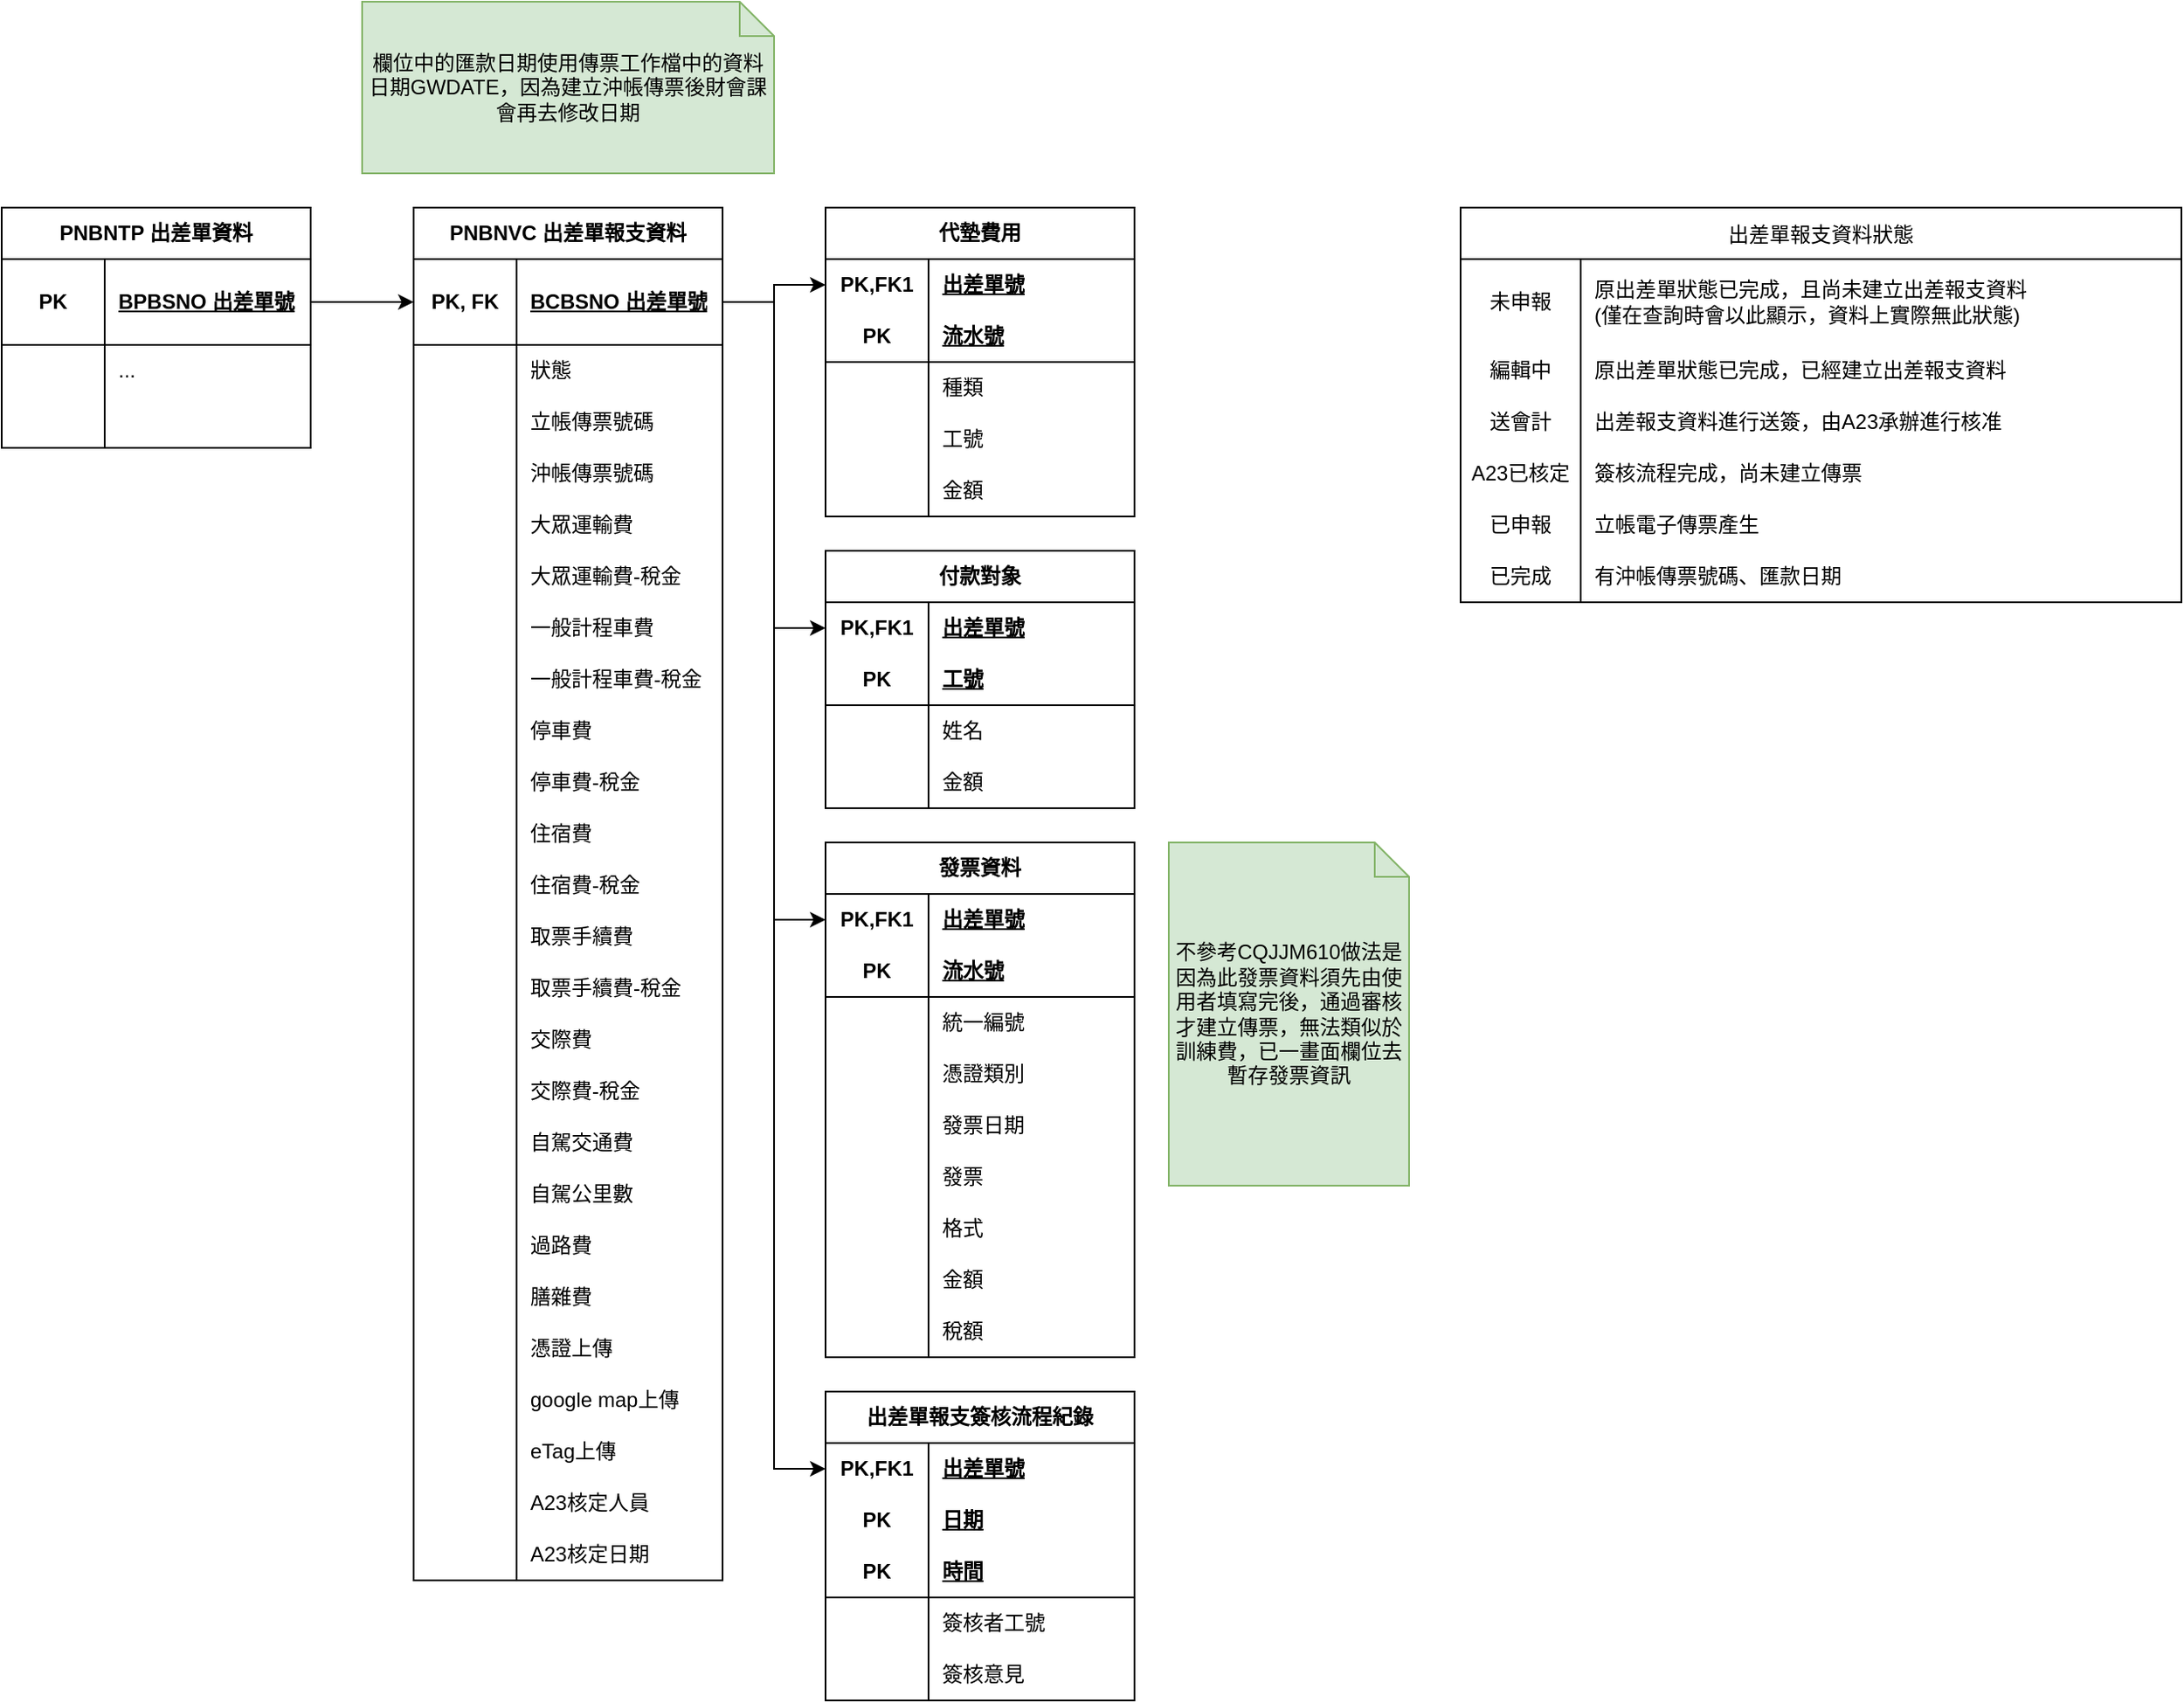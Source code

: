 <mxfile version="25.0.3" pages="2">
  <diagram name="table" id="qlgpPo8vAjEVyqclYOiB">
    <mxGraphModel dx="988" dy="606" grid="1" gridSize="10" guides="1" tooltips="1" connect="1" arrows="1" fold="1" page="1" pageScale="1" pageWidth="827" pageHeight="1169" math="0" shadow="0">
      <root>
        <mxCell id="0" />
        <mxCell id="1" parent="0" />
        <mxCell id="OoWlHz4jRegtI9L6Jggn-1" value="PNBNTP 出差單資料" style="shape=table;startSize=30;container=1;collapsible=1;childLayout=tableLayout;fixedRows=1;rowLines=0;fontStyle=1;align=center;resizeLast=1;html=1;whiteSpace=wrap;" parent="1" vertex="1">
          <mxGeometry y="120" width="180" height="140" as="geometry" />
        </mxCell>
        <mxCell id="OoWlHz4jRegtI9L6Jggn-5" value="" style="shape=tableRow;horizontal=0;startSize=0;swimlaneHead=0;swimlaneBody=0;fillColor=none;collapsible=0;dropTarget=0;points=[[0,0.5],[1,0.5]];portConstraint=eastwest;top=0;left=0;right=0;bottom=1;html=1;" parent="OoWlHz4jRegtI9L6Jggn-1" vertex="1">
          <mxGeometry y="30" width="180" height="50" as="geometry" />
        </mxCell>
        <mxCell id="OoWlHz4jRegtI9L6Jggn-6" value="PK" style="shape=partialRectangle;connectable=0;fillColor=none;top=0;left=0;bottom=0;right=0;fontStyle=1;overflow=hidden;html=1;whiteSpace=wrap;" parent="OoWlHz4jRegtI9L6Jggn-5" vertex="1">
          <mxGeometry width="60" height="50" as="geometry">
            <mxRectangle width="60" height="50" as="alternateBounds" />
          </mxGeometry>
        </mxCell>
        <mxCell id="OoWlHz4jRegtI9L6Jggn-7" value="&lt;span style=&quot;text-align: center;&quot;&gt;BPBSNO 出差單號&lt;/span&gt;" style="shape=partialRectangle;connectable=0;fillColor=none;top=0;left=0;bottom=0;right=0;align=left;spacingLeft=6;fontStyle=5;overflow=hidden;html=1;whiteSpace=wrap;" parent="OoWlHz4jRegtI9L6Jggn-5" vertex="1">
          <mxGeometry x="60" width="120" height="50" as="geometry">
            <mxRectangle width="120" height="50" as="alternateBounds" />
          </mxGeometry>
        </mxCell>
        <mxCell id="OoWlHz4jRegtI9L6Jggn-8" value="" style="shape=tableRow;horizontal=0;startSize=0;swimlaneHead=0;swimlaneBody=0;fillColor=none;collapsible=0;dropTarget=0;points=[[0,0.5],[1,0.5]];portConstraint=eastwest;top=0;left=0;right=0;bottom=0;html=1;" parent="OoWlHz4jRegtI9L6Jggn-1" vertex="1">
          <mxGeometry y="80" width="180" height="30" as="geometry" />
        </mxCell>
        <mxCell id="OoWlHz4jRegtI9L6Jggn-9" value="" style="shape=partialRectangle;connectable=0;fillColor=none;top=0;left=0;bottom=0;right=0;editable=1;overflow=hidden;html=1;whiteSpace=wrap;" parent="OoWlHz4jRegtI9L6Jggn-8" vertex="1">
          <mxGeometry width="60" height="30" as="geometry">
            <mxRectangle width="60" height="30" as="alternateBounds" />
          </mxGeometry>
        </mxCell>
        <mxCell id="OoWlHz4jRegtI9L6Jggn-10" value="..." style="shape=partialRectangle;connectable=0;fillColor=none;top=0;left=0;bottom=0;right=0;align=left;spacingLeft=6;overflow=hidden;html=1;whiteSpace=wrap;" parent="OoWlHz4jRegtI9L6Jggn-8" vertex="1">
          <mxGeometry x="60" width="120" height="30" as="geometry">
            <mxRectangle width="120" height="30" as="alternateBounds" />
          </mxGeometry>
        </mxCell>
        <mxCell id="OoWlHz4jRegtI9L6Jggn-11" value="" style="shape=tableRow;horizontal=0;startSize=0;swimlaneHead=0;swimlaneBody=0;fillColor=none;collapsible=0;dropTarget=0;points=[[0,0.5],[1,0.5]];portConstraint=eastwest;top=0;left=0;right=0;bottom=0;html=1;" parent="OoWlHz4jRegtI9L6Jggn-1" vertex="1">
          <mxGeometry y="110" width="180" height="30" as="geometry" />
        </mxCell>
        <mxCell id="OoWlHz4jRegtI9L6Jggn-12" value="" style="shape=partialRectangle;connectable=0;fillColor=none;top=0;left=0;bottom=0;right=0;editable=1;overflow=hidden;html=1;whiteSpace=wrap;" parent="OoWlHz4jRegtI9L6Jggn-11" vertex="1">
          <mxGeometry width="60" height="30" as="geometry">
            <mxRectangle width="60" height="30" as="alternateBounds" />
          </mxGeometry>
        </mxCell>
        <mxCell id="OoWlHz4jRegtI9L6Jggn-13" value="" style="shape=partialRectangle;connectable=0;fillColor=none;top=0;left=0;bottom=0;right=0;align=left;spacingLeft=6;overflow=hidden;html=1;whiteSpace=wrap;" parent="OoWlHz4jRegtI9L6Jggn-11" vertex="1">
          <mxGeometry x="60" width="120" height="30" as="geometry">
            <mxRectangle width="120" height="30" as="alternateBounds" />
          </mxGeometry>
        </mxCell>
        <mxCell id="BbRVhJ8opIKVAqkXeF1X-1" value="PNBNVC 出差單報支資料" style="shape=table;startSize=30;container=1;collapsible=1;childLayout=tableLayout;fixedRows=1;rowLines=0;fontStyle=1;align=center;resizeLast=1;html=1;whiteSpace=wrap;" parent="1" vertex="1">
          <mxGeometry x="240" y="120" width="180" height="800" as="geometry" />
        </mxCell>
        <mxCell id="BbRVhJ8opIKVAqkXeF1X-2" value="" style="shape=tableRow;horizontal=0;startSize=0;swimlaneHead=0;swimlaneBody=0;fillColor=none;collapsible=0;dropTarget=0;points=[[0,0.5],[1,0.5]];portConstraint=eastwest;top=0;left=0;right=0;bottom=1;html=1;" parent="BbRVhJ8opIKVAqkXeF1X-1" vertex="1">
          <mxGeometry y="30" width="180" height="50" as="geometry" />
        </mxCell>
        <mxCell id="BbRVhJ8opIKVAqkXeF1X-3" value="PK, FK" style="shape=partialRectangle;connectable=0;fillColor=none;top=0;left=0;bottom=0;right=0;fontStyle=1;overflow=hidden;html=1;whiteSpace=wrap;" parent="BbRVhJ8opIKVAqkXeF1X-2" vertex="1">
          <mxGeometry width="60" height="50" as="geometry">
            <mxRectangle width="60" height="50" as="alternateBounds" />
          </mxGeometry>
        </mxCell>
        <mxCell id="BbRVhJ8opIKVAqkXeF1X-4" value="&lt;span style=&quot;text-align: center;&quot;&gt;BCBSNO 出差單號&lt;/span&gt;" style="shape=partialRectangle;connectable=0;fillColor=none;top=0;left=0;bottom=0;right=0;align=left;spacingLeft=6;fontStyle=5;overflow=hidden;html=1;whiteSpace=wrap;" parent="BbRVhJ8opIKVAqkXeF1X-2" vertex="1">
          <mxGeometry x="60" width="120" height="50" as="geometry">
            <mxRectangle width="120" height="50" as="alternateBounds" />
          </mxGeometry>
        </mxCell>
        <mxCell id="BbRVhJ8opIKVAqkXeF1X-63" value="" style="shape=tableRow;horizontal=0;startSize=0;swimlaneHead=0;swimlaneBody=0;fillColor=none;collapsible=0;dropTarget=0;points=[[0,0.5],[1,0.5]];portConstraint=eastwest;top=0;left=0;right=0;bottom=0;html=1;" parent="BbRVhJ8opIKVAqkXeF1X-1" vertex="1">
          <mxGeometry y="80" width="180" height="30" as="geometry" />
        </mxCell>
        <mxCell id="BbRVhJ8opIKVAqkXeF1X-64" value="" style="shape=partialRectangle;connectable=0;fillColor=none;top=0;left=0;bottom=0;right=0;editable=1;overflow=hidden;html=1;whiteSpace=wrap;" parent="BbRVhJ8opIKVAqkXeF1X-63" vertex="1">
          <mxGeometry width="60" height="30" as="geometry">
            <mxRectangle width="60" height="30" as="alternateBounds" />
          </mxGeometry>
        </mxCell>
        <mxCell id="BbRVhJ8opIKVAqkXeF1X-65" value="狀態" style="shape=partialRectangle;connectable=0;fillColor=none;top=0;left=0;bottom=0;right=0;align=left;spacingLeft=6;overflow=hidden;html=1;whiteSpace=wrap;" parent="BbRVhJ8opIKVAqkXeF1X-63" vertex="1">
          <mxGeometry x="60" width="120" height="30" as="geometry">
            <mxRectangle width="120" height="30" as="alternateBounds" />
          </mxGeometry>
        </mxCell>
        <mxCell id="BbRVhJ8opIKVAqkXeF1X-66" value="" style="shape=tableRow;horizontal=0;startSize=0;swimlaneHead=0;swimlaneBody=0;fillColor=none;collapsible=0;dropTarget=0;points=[[0,0.5],[1,0.5]];portConstraint=eastwest;top=0;left=0;right=0;bottom=0;html=1;" parent="BbRVhJ8opIKVAqkXeF1X-1" vertex="1">
          <mxGeometry y="110" width="180" height="30" as="geometry" />
        </mxCell>
        <mxCell id="BbRVhJ8opIKVAqkXeF1X-67" value="" style="shape=partialRectangle;connectable=0;fillColor=none;top=0;left=0;bottom=0;right=0;editable=1;overflow=hidden;html=1;whiteSpace=wrap;" parent="BbRVhJ8opIKVAqkXeF1X-66" vertex="1">
          <mxGeometry width="60" height="30" as="geometry">
            <mxRectangle width="60" height="30" as="alternateBounds" />
          </mxGeometry>
        </mxCell>
        <mxCell id="BbRVhJ8opIKVAqkXeF1X-68" value="立帳傳票號碼" style="shape=partialRectangle;connectable=0;fillColor=none;top=0;left=0;bottom=0;right=0;align=left;spacingLeft=6;overflow=hidden;html=1;whiteSpace=wrap;" parent="BbRVhJ8opIKVAqkXeF1X-66" vertex="1">
          <mxGeometry x="60" width="120" height="30" as="geometry">
            <mxRectangle width="120" height="30" as="alternateBounds" />
          </mxGeometry>
        </mxCell>
        <mxCell id="BbRVhJ8opIKVAqkXeF1X-69" value="" style="shape=tableRow;horizontal=0;startSize=0;swimlaneHead=0;swimlaneBody=0;fillColor=none;collapsible=0;dropTarget=0;points=[[0,0.5],[1,0.5]];portConstraint=eastwest;top=0;left=0;right=0;bottom=0;html=1;" parent="BbRVhJ8opIKVAqkXeF1X-1" vertex="1">
          <mxGeometry y="140" width="180" height="30" as="geometry" />
        </mxCell>
        <mxCell id="BbRVhJ8opIKVAqkXeF1X-70" value="" style="shape=partialRectangle;connectable=0;fillColor=none;top=0;left=0;bottom=0;right=0;editable=1;overflow=hidden;html=1;whiteSpace=wrap;" parent="BbRVhJ8opIKVAqkXeF1X-69" vertex="1">
          <mxGeometry width="60" height="30" as="geometry">
            <mxRectangle width="60" height="30" as="alternateBounds" />
          </mxGeometry>
        </mxCell>
        <mxCell id="BbRVhJ8opIKVAqkXeF1X-71" value="沖帳傳票號碼" style="shape=partialRectangle;connectable=0;fillColor=none;top=0;left=0;bottom=0;right=0;align=left;spacingLeft=6;overflow=hidden;html=1;whiteSpace=wrap;" parent="BbRVhJ8opIKVAqkXeF1X-69" vertex="1">
          <mxGeometry x="60" width="120" height="30" as="geometry">
            <mxRectangle width="120" height="30" as="alternateBounds" />
          </mxGeometry>
        </mxCell>
        <mxCell id="BbRVhJ8opIKVAqkXeF1X-5" value="" style="shape=tableRow;horizontal=0;startSize=0;swimlaneHead=0;swimlaneBody=0;fillColor=none;collapsible=0;dropTarget=0;points=[[0,0.5],[1,0.5]];portConstraint=eastwest;top=0;left=0;right=0;bottom=0;html=1;" parent="BbRVhJ8opIKVAqkXeF1X-1" vertex="1">
          <mxGeometry y="170" width="180" height="30" as="geometry" />
        </mxCell>
        <mxCell id="BbRVhJ8opIKVAqkXeF1X-6" value="" style="shape=partialRectangle;connectable=0;fillColor=none;top=0;left=0;bottom=0;right=0;editable=1;overflow=hidden;html=1;whiteSpace=wrap;" parent="BbRVhJ8opIKVAqkXeF1X-5" vertex="1">
          <mxGeometry width="60" height="30" as="geometry">
            <mxRectangle width="60" height="30" as="alternateBounds" />
          </mxGeometry>
        </mxCell>
        <mxCell id="BbRVhJ8opIKVAqkXeF1X-7" value="大眾運輸費" style="shape=partialRectangle;connectable=0;fillColor=none;top=0;left=0;bottom=0;right=0;align=left;spacingLeft=6;overflow=hidden;html=1;whiteSpace=wrap;" parent="BbRVhJ8opIKVAqkXeF1X-5" vertex="1">
          <mxGeometry x="60" width="120" height="30" as="geometry">
            <mxRectangle width="120" height="30" as="alternateBounds" />
          </mxGeometry>
        </mxCell>
        <mxCell id="TT6UVPqQumiOWiqc4x1i-1" value="" style="shape=tableRow;horizontal=0;startSize=0;swimlaneHead=0;swimlaneBody=0;fillColor=none;collapsible=0;dropTarget=0;points=[[0,0.5],[1,0.5]];portConstraint=eastwest;top=0;left=0;right=0;bottom=0;html=1;" vertex="1" parent="BbRVhJ8opIKVAqkXeF1X-1">
          <mxGeometry y="200" width="180" height="30" as="geometry" />
        </mxCell>
        <mxCell id="TT6UVPqQumiOWiqc4x1i-2" value="" style="shape=partialRectangle;connectable=0;fillColor=none;top=0;left=0;bottom=0;right=0;editable=1;overflow=hidden;html=1;whiteSpace=wrap;" vertex="1" parent="TT6UVPqQumiOWiqc4x1i-1">
          <mxGeometry width="60" height="30" as="geometry">
            <mxRectangle width="60" height="30" as="alternateBounds" />
          </mxGeometry>
        </mxCell>
        <mxCell id="TT6UVPqQumiOWiqc4x1i-3" value="大眾運輸費-稅金" style="shape=partialRectangle;connectable=0;fillColor=none;top=0;left=0;bottom=0;right=0;align=left;spacingLeft=6;overflow=hidden;html=1;whiteSpace=wrap;" vertex="1" parent="TT6UVPqQumiOWiqc4x1i-1">
          <mxGeometry x="60" width="120" height="30" as="geometry">
            <mxRectangle width="120" height="30" as="alternateBounds" />
          </mxGeometry>
        </mxCell>
        <mxCell id="BbRVhJ8opIKVAqkXeF1X-8" value="" style="shape=tableRow;horizontal=0;startSize=0;swimlaneHead=0;swimlaneBody=0;fillColor=none;collapsible=0;dropTarget=0;points=[[0,0.5],[1,0.5]];portConstraint=eastwest;top=0;left=0;right=0;bottom=0;html=1;" parent="BbRVhJ8opIKVAqkXeF1X-1" vertex="1">
          <mxGeometry y="230" width="180" height="30" as="geometry" />
        </mxCell>
        <mxCell id="BbRVhJ8opIKVAqkXeF1X-9" value="" style="shape=partialRectangle;connectable=0;fillColor=none;top=0;left=0;bottom=0;right=0;editable=1;overflow=hidden;html=1;whiteSpace=wrap;" parent="BbRVhJ8opIKVAqkXeF1X-8" vertex="1">
          <mxGeometry width="60" height="30" as="geometry">
            <mxRectangle width="60" height="30" as="alternateBounds" />
          </mxGeometry>
        </mxCell>
        <mxCell id="BbRVhJ8opIKVAqkXeF1X-10" value="一般計程車費" style="shape=partialRectangle;connectable=0;fillColor=none;top=0;left=0;bottom=0;right=0;align=left;spacingLeft=6;overflow=hidden;html=1;whiteSpace=wrap;" parent="BbRVhJ8opIKVAqkXeF1X-8" vertex="1">
          <mxGeometry x="60" width="120" height="30" as="geometry">
            <mxRectangle width="120" height="30" as="alternateBounds" />
          </mxGeometry>
        </mxCell>
        <mxCell id="TT6UVPqQumiOWiqc4x1i-10" value="" style="shape=tableRow;horizontal=0;startSize=0;swimlaneHead=0;swimlaneBody=0;fillColor=none;collapsible=0;dropTarget=0;points=[[0,0.5],[1,0.5]];portConstraint=eastwest;top=0;left=0;right=0;bottom=0;html=1;" vertex="1" parent="BbRVhJ8opIKVAqkXeF1X-1">
          <mxGeometry y="260" width="180" height="30" as="geometry" />
        </mxCell>
        <mxCell id="TT6UVPqQumiOWiqc4x1i-11" value="" style="shape=partialRectangle;connectable=0;fillColor=none;top=0;left=0;bottom=0;right=0;editable=1;overflow=hidden;html=1;whiteSpace=wrap;" vertex="1" parent="TT6UVPqQumiOWiqc4x1i-10">
          <mxGeometry width="60" height="30" as="geometry">
            <mxRectangle width="60" height="30" as="alternateBounds" />
          </mxGeometry>
        </mxCell>
        <mxCell id="TT6UVPqQumiOWiqc4x1i-12" value="一般計程車費-稅金" style="shape=partialRectangle;connectable=0;fillColor=none;top=0;left=0;bottom=0;right=0;align=left;spacingLeft=6;overflow=hidden;html=1;whiteSpace=wrap;" vertex="1" parent="TT6UVPqQumiOWiqc4x1i-10">
          <mxGeometry x="60" width="120" height="30" as="geometry">
            <mxRectangle width="120" height="30" as="alternateBounds" />
          </mxGeometry>
        </mxCell>
        <mxCell id="BbRVhJ8opIKVAqkXeF1X-37" value="" style="shape=tableRow;horizontal=0;startSize=0;swimlaneHead=0;swimlaneBody=0;fillColor=none;collapsible=0;dropTarget=0;points=[[0,0.5],[1,0.5]];portConstraint=eastwest;top=0;left=0;right=0;bottom=0;html=1;" parent="BbRVhJ8opIKVAqkXeF1X-1" vertex="1">
          <mxGeometry y="290" width="180" height="30" as="geometry" />
        </mxCell>
        <mxCell id="BbRVhJ8opIKVAqkXeF1X-38" value="" style="shape=partialRectangle;connectable=0;fillColor=none;top=0;left=0;bottom=0;right=0;editable=1;overflow=hidden;html=1;whiteSpace=wrap;" parent="BbRVhJ8opIKVAqkXeF1X-37" vertex="1">
          <mxGeometry width="60" height="30" as="geometry">
            <mxRectangle width="60" height="30" as="alternateBounds" />
          </mxGeometry>
        </mxCell>
        <mxCell id="BbRVhJ8opIKVAqkXeF1X-39" value="停車費" style="shape=partialRectangle;connectable=0;fillColor=none;top=0;left=0;bottom=0;right=0;align=left;spacingLeft=6;overflow=hidden;html=1;whiteSpace=wrap;" parent="BbRVhJ8opIKVAqkXeF1X-37" vertex="1">
          <mxGeometry x="60" width="120" height="30" as="geometry">
            <mxRectangle width="120" height="30" as="alternateBounds" />
          </mxGeometry>
        </mxCell>
        <mxCell id="TT6UVPqQumiOWiqc4x1i-14" value="" style="shape=tableRow;horizontal=0;startSize=0;swimlaneHead=0;swimlaneBody=0;fillColor=none;collapsible=0;dropTarget=0;points=[[0,0.5],[1,0.5]];portConstraint=eastwest;top=0;left=0;right=0;bottom=0;html=1;" vertex="1" parent="BbRVhJ8opIKVAqkXeF1X-1">
          <mxGeometry y="320" width="180" height="30" as="geometry" />
        </mxCell>
        <mxCell id="TT6UVPqQumiOWiqc4x1i-15" value="" style="shape=partialRectangle;connectable=0;fillColor=none;top=0;left=0;bottom=0;right=0;editable=1;overflow=hidden;html=1;whiteSpace=wrap;" vertex="1" parent="TT6UVPqQumiOWiqc4x1i-14">
          <mxGeometry width="60" height="30" as="geometry">
            <mxRectangle width="60" height="30" as="alternateBounds" />
          </mxGeometry>
        </mxCell>
        <mxCell id="TT6UVPqQumiOWiqc4x1i-16" value="停車費-稅金" style="shape=partialRectangle;connectable=0;fillColor=none;top=0;left=0;bottom=0;right=0;align=left;spacingLeft=6;overflow=hidden;html=1;whiteSpace=wrap;" vertex="1" parent="TT6UVPqQumiOWiqc4x1i-14">
          <mxGeometry x="60" width="120" height="30" as="geometry">
            <mxRectangle width="120" height="30" as="alternateBounds" />
          </mxGeometry>
        </mxCell>
        <mxCell id="BbRVhJ8opIKVAqkXeF1X-40" value="" style="shape=tableRow;horizontal=0;startSize=0;swimlaneHead=0;swimlaneBody=0;fillColor=none;collapsible=0;dropTarget=0;points=[[0,0.5],[1,0.5]];portConstraint=eastwest;top=0;left=0;right=0;bottom=0;html=1;" parent="BbRVhJ8opIKVAqkXeF1X-1" vertex="1">
          <mxGeometry y="350" width="180" height="30" as="geometry" />
        </mxCell>
        <mxCell id="BbRVhJ8opIKVAqkXeF1X-41" value="" style="shape=partialRectangle;connectable=0;fillColor=none;top=0;left=0;bottom=0;right=0;editable=1;overflow=hidden;html=1;whiteSpace=wrap;" parent="BbRVhJ8opIKVAqkXeF1X-40" vertex="1">
          <mxGeometry width="60" height="30" as="geometry">
            <mxRectangle width="60" height="30" as="alternateBounds" />
          </mxGeometry>
        </mxCell>
        <mxCell id="BbRVhJ8opIKVAqkXeF1X-42" value="住宿費" style="shape=partialRectangle;connectable=0;fillColor=none;top=0;left=0;bottom=0;right=0;align=left;spacingLeft=6;overflow=hidden;html=1;whiteSpace=wrap;" parent="BbRVhJ8opIKVAqkXeF1X-40" vertex="1">
          <mxGeometry x="60" width="120" height="30" as="geometry">
            <mxRectangle width="120" height="30" as="alternateBounds" />
          </mxGeometry>
        </mxCell>
        <mxCell id="TT6UVPqQumiOWiqc4x1i-17" value="" style="shape=tableRow;horizontal=0;startSize=0;swimlaneHead=0;swimlaneBody=0;fillColor=none;collapsible=0;dropTarget=0;points=[[0,0.5],[1,0.5]];portConstraint=eastwest;top=0;left=0;right=0;bottom=0;html=1;" vertex="1" parent="BbRVhJ8opIKVAqkXeF1X-1">
          <mxGeometry y="380" width="180" height="30" as="geometry" />
        </mxCell>
        <mxCell id="TT6UVPqQumiOWiqc4x1i-18" value="" style="shape=partialRectangle;connectable=0;fillColor=none;top=0;left=0;bottom=0;right=0;editable=1;overflow=hidden;html=1;whiteSpace=wrap;" vertex="1" parent="TT6UVPqQumiOWiqc4x1i-17">
          <mxGeometry width="60" height="30" as="geometry">
            <mxRectangle width="60" height="30" as="alternateBounds" />
          </mxGeometry>
        </mxCell>
        <mxCell id="TT6UVPqQumiOWiqc4x1i-19" value="住宿費-稅金" style="shape=partialRectangle;connectable=0;fillColor=none;top=0;left=0;bottom=0;right=0;align=left;spacingLeft=6;overflow=hidden;html=1;whiteSpace=wrap;" vertex="1" parent="TT6UVPqQumiOWiqc4x1i-17">
          <mxGeometry x="60" width="120" height="30" as="geometry">
            <mxRectangle width="120" height="30" as="alternateBounds" />
          </mxGeometry>
        </mxCell>
        <mxCell id="BbRVhJ8opIKVAqkXeF1X-43" value="" style="shape=tableRow;horizontal=0;startSize=0;swimlaneHead=0;swimlaneBody=0;fillColor=none;collapsible=0;dropTarget=0;points=[[0,0.5],[1,0.5]];portConstraint=eastwest;top=0;left=0;right=0;bottom=0;html=1;" parent="BbRVhJ8opIKVAqkXeF1X-1" vertex="1">
          <mxGeometry y="410" width="180" height="30" as="geometry" />
        </mxCell>
        <mxCell id="BbRVhJ8opIKVAqkXeF1X-44" value="" style="shape=partialRectangle;connectable=0;fillColor=none;top=0;left=0;bottom=0;right=0;editable=1;overflow=hidden;html=1;whiteSpace=wrap;" parent="BbRVhJ8opIKVAqkXeF1X-43" vertex="1">
          <mxGeometry width="60" height="30" as="geometry">
            <mxRectangle width="60" height="30" as="alternateBounds" />
          </mxGeometry>
        </mxCell>
        <mxCell id="BbRVhJ8opIKVAqkXeF1X-45" value="&lt;span style=&quot;background-color: initial;&quot;&gt;取票手續費&lt;/span&gt;" style="shape=partialRectangle;connectable=0;fillColor=none;top=0;left=0;bottom=0;right=0;align=left;spacingLeft=6;overflow=hidden;html=1;whiteSpace=wrap;" parent="BbRVhJ8opIKVAqkXeF1X-43" vertex="1">
          <mxGeometry x="60" width="120" height="30" as="geometry">
            <mxRectangle width="120" height="30" as="alternateBounds" />
          </mxGeometry>
        </mxCell>
        <mxCell id="TT6UVPqQumiOWiqc4x1i-23" value="" style="shape=tableRow;horizontal=0;startSize=0;swimlaneHead=0;swimlaneBody=0;fillColor=none;collapsible=0;dropTarget=0;points=[[0,0.5],[1,0.5]];portConstraint=eastwest;top=0;left=0;right=0;bottom=0;html=1;" vertex="1" parent="BbRVhJ8opIKVAqkXeF1X-1">
          <mxGeometry y="440" width="180" height="30" as="geometry" />
        </mxCell>
        <mxCell id="TT6UVPqQumiOWiqc4x1i-24" value="" style="shape=partialRectangle;connectable=0;fillColor=none;top=0;left=0;bottom=0;right=0;editable=1;overflow=hidden;html=1;whiteSpace=wrap;" vertex="1" parent="TT6UVPqQumiOWiqc4x1i-23">
          <mxGeometry width="60" height="30" as="geometry">
            <mxRectangle width="60" height="30" as="alternateBounds" />
          </mxGeometry>
        </mxCell>
        <mxCell id="TT6UVPqQumiOWiqc4x1i-25" value="取票手續費-稅金" style="shape=partialRectangle;connectable=0;fillColor=none;top=0;left=0;bottom=0;right=0;align=left;spacingLeft=6;overflow=hidden;html=1;whiteSpace=wrap;" vertex="1" parent="TT6UVPqQumiOWiqc4x1i-23">
          <mxGeometry x="60" width="120" height="30" as="geometry">
            <mxRectangle width="120" height="30" as="alternateBounds" />
          </mxGeometry>
        </mxCell>
        <mxCell id="BbRVhJ8opIKVAqkXeF1X-46" value="" style="shape=tableRow;horizontal=0;startSize=0;swimlaneHead=0;swimlaneBody=0;fillColor=none;collapsible=0;dropTarget=0;points=[[0,0.5],[1,0.5]];portConstraint=eastwest;top=0;left=0;right=0;bottom=0;html=1;" parent="BbRVhJ8opIKVAqkXeF1X-1" vertex="1">
          <mxGeometry y="470" width="180" height="30" as="geometry" />
        </mxCell>
        <mxCell id="BbRVhJ8opIKVAqkXeF1X-47" value="" style="shape=partialRectangle;connectable=0;fillColor=none;top=0;left=0;bottom=0;right=0;editable=1;overflow=hidden;html=1;whiteSpace=wrap;" parent="BbRVhJ8opIKVAqkXeF1X-46" vertex="1">
          <mxGeometry width="60" height="30" as="geometry">
            <mxRectangle width="60" height="30" as="alternateBounds" />
          </mxGeometry>
        </mxCell>
        <mxCell id="BbRVhJ8opIKVAqkXeF1X-48" value="交際費" style="shape=partialRectangle;connectable=0;fillColor=none;top=0;left=0;bottom=0;right=0;align=left;spacingLeft=6;overflow=hidden;html=1;whiteSpace=wrap;" parent="BbRVhJ8opIKVAqkXeF1X-46" vertex="1">
          <mxGeometry x="60" width="120" height="30" as="geometry">
            <mxRectangle width="120" height="30" as="alternateBounds" />
          </mxGeometry>
        </mxCell>
        <mxCell id="TT6UVPqQumiOWiqc4x1i-20" value="" style="shape=tableRow;horizontal=0;startSize=0;swimlaneHead=0;swimlaneBody=0;fillColor=none;collapsible=0;dropTarget=0;points=[[0,0.5],[1,0.5]];portConstraint=eastwest;top=0;left=0;right=0;bottom=0;html=1;" vertex="1" parent="BbRVhJ8opIKVAqkXeF1X-1">
          <mxGeometry y="500" width="180" height="30" as="geometry" />
        </mxCell>
        <mxCell id="TT6UVPqQumiOWiqc4x1i-21" value="" style="shape=partialRectangle;connectable=0;fillColor=none;top=0;left=0;bottom=0;right=0;editable=1;overflow=hidden;html=1;whiteSpace=wrap;" vertex="1" parent="TT6UVPqQumiOWiqc4x1i-20">
          <mxGeometry width="60" height="30" as="geometry">
            <mxRectangle width="60" height="30" as="alternateBounds" />
          </mxGeometry>
        </mxCell>
        <mxCell id="TT6UVPqQumiOWiqc4x1i-22" value="交際費-稅金" style="shape=partialRectangle;connectable=0;fillColor=none;top=0;left=0;bottom=0;right=0;align=left;spacingLeft=6;overflow=hidden;html=1;whiteSpace=wrap;" vertex="1" parent="TT6UVPqQumiOWiqc4x1i-20">
          <mxGeometry x="60" width="120" height="30" as="geometry">
            <mxRectangle width="120" height="30" as="alternateBounds" />
          </mxGeometry>
        </mxCell>
        <mxCell id="BbRVhJ8opIKVAqkXeF1X-75" value="" style="shape=tableRow;horizontal=0;startSize=0;swimlaneHead=0;swimlaneBody=0;fillColor=none;collapsible=0;dropTarget=0;points=[[0,0.5],[1,0.5]];portConstraint=eastwest;top=0;left=0;right=0;bottom=0;html=1;" parent="BbRVhJ8opIKVAqkXeF1X-1" vertex="1">
          <mxGeometry y="530" width="180" height="30" as="geometry" />
        </mxCell>
        <mxCell id="BbRVhJ8opIKVAqkXeF1X-76" value="" style="shape=partialRectangle;connectable=0;fillColor=none;top=0;left=0;bottom=0;right=0;editable=1;overflow=hidden;html=1;whiteSpace=wrap;" parent="BbRVhJ8opIKVAqkXeF1X-75" vertex="1">
          <mxGeometry width="60" height="30" as="geometry">
            <mxRectangle width="60" height="30" as="alternateBounds" />
          </mxGeometry>
        </mxCell>
        <mxCell id="BbRVhJ8opIKVAqkXeF1X-77" value="自駕交通費" style="shape=partialRectangle;connectable=0;fillColor=none;top=0;left=0;bottom=0;right=0;align=left;spacingLeft=6;overflow=hidden;html=1;whiteSpace=wrap;" parent="BbRVhJ8opIKVAqkXeF1X-75" vertex="1">
          <mxGeometry x="60" width="120" height="30" as="geometry">
            <mxRectangle width="120" height="30" as="alternateBounds" />
          </mxGeometry>
        </mxCell>
        <mxCell id="BbRVhJ8opIKVAqkXeF1X-78" value="" style="shape=tableRow;horizontal=0;startSize=0;swimlaneHead=0;swimlaneBody=0;fillColor=none;collapsible=0;dropTarget=0;points=[[0,0.5],[1,0.5]];portConstraint=eastwest;top=0;left=0;right=0;bottom=0;html=1;" parent="BbRVhJ8opIKVAqkXeF1X-1" vertex="1">
          <mxGeometry y="560" width="180" height="30" as="geometry" />
        </mxCell>
        <mxCell id="BbRVhJ8opIKVAqkXeF1X-79" value="" style="shape=partialRectangle;connectable=0;fillColor=none;top=0;left=0;bottom=0;right=0;editable=1;overflow=hidden;html=1;whiteSpace=wrap;" parent="BbRVhJ8opIKVAqkXeF1X-78" vertex="1">
          <mxGeometry width="60" height="30" as="geometry">
            <mxRectangle width="60" height="30" as="alternateBounds" />
          </mxGeometry>
        </mxCell>
        <mxCell id="BbRVhJ8opIKVAqkXeF1X-80" value="自駕公里數" style="shape=partialRectangle;connectable=0;fillColor=none;top=0;left=0;bottom=0;right=0;align=left;spacingLeft=6;overflow=hidden;html=1;whiteSpace=wrap;" parent="BbRVhJ8opIKVAqkXeF1X-78" vertex="1">
          <mxGeometry x="60" width="120" height="30" as="geometry">
            <mxRectangle width="120" height="30" as="alternateBounds" />
          </mxGeometry>
        </mxCell>
        <mxCell id="BbRVhJ8opIKVAqkXeF1X-81" value="" style="shape=tableRow;horizontal=0;startSize=0;swimlaneHead=0;swimlaneBody=0;fillColor=none;collapsible=0;dropTarget=0;points=[[0,0.5],[1,0.5]];portConstraint=eastwest;top=0;left=0;right=0;bottom=0;html=1;" parent="BbRVhJ8opIKVAqkXeF1X-1" vertex="1">
          <mxGeometry y="590" width="180" height="30" as="geometry" />
        </mxCell>
        <mxCell id="BbRVhJ8opIKVAqkXeF1X-82" value="" style="shape=partialRectangle;connectable=0;fillColor=none;top=0;left=0;bottom=0;right=0;editable=1;overflow=hidden;html=1;whiteSpace=wrap;" parent="BbRVhJ8opIKVAqkXeF1X-81" vertex="1">
          <mxGeometry width="60" height="30" as="geometry">
            <mxRectangle width="60" height="30" as="alternateBounds" />
          </mxGeometry>
        </mxCell>
        <mxCell id="BbRVhJ8opIKVAqkXeF1X-83" value="過路費" style="shape=partialRectangle;connectable=0;fillColor=none;top=0;left=0;bottom=0;right=0;align=left;spacingLeft=6;overflow=hidden;html=1;whiteSpace=wrap;" parent="BbRVhJ8opIKVAqkXeF1X-81" vertex="1">
          <mxGeometry x="60" width="120" height="30" as="geometry">
            <mxRectangle width="120" height="30" as="alternateBounds" />
          </mxGeometry>
        </mxCell>
        <mxCell id="BbRVhJ8opIKVAqkXeF1X-84" value="" style="shape=tableRow;horizontal=0;startSize=0;swimlaneHead=0;swimlaneBody=0;fillColor=none;collapsible=0;dropTarget=0;points=[[0,0.5],[1,0.5]];portConstraint=eastwest;top=0;left=0;right=0;bottom=0;html=1;" parent="BbRVhJ8opIKVAqkXeF1X-1" vertex="1">
          <mxGeometry y="620" width="180" height="30" as="geometry" />
        </mxCell>
        <mxCell id="BbRVhJ8opIKVAqkXeF1X-85" value="" style="shape=partialRectangle;connectable=0;fillColor=none;top=0;left=0;bottom=0;right=0;editable=1;overflow=hidden;html=1;whiteSpace=wrap;" parent="BbRVhJ8opIKVAqkXeF1X-84" vertex="1">
          <mxGeometry width="60" height="30" as="geometry">
            <mxRectangle width="60" height="30" as="alternateBounds" />
          </mxGeometry>
        </mxCell>
        <mxCell id="BbRVhJ8opIKVAqkXeF1X-86" value="膳雜費" style="shape=partialRectangle;connectable=0;fillColor=none;top=0;left=0;bottom=0;right=0;align=left;spacingLeft=6;overflow=hidden;html=1;whiteSpace=wrap;" parent="BbRVhJ8opIKVAqkXeF1X-84" vertex="1">
          <mxGeometry x="60" width="120" height="30" as="geometry">
            <mxRectangle width="120" height="30" as="alternateBounds" />
          </mxGeometry>
        </mxCell>
        <mxCell id="BbRVhJ8opIKVAqkXeF1X-141" value="" style="shape=tableRow;horizontal=0;startSize=0;swimlaneHead=0;swimlaneBody=0;fillColor=none;collapsible=0;dropTarget=0;points=[[0,0.5],[1,0.5]];portConstraint=eastwest;top=0;left=0;right=0;bottom=0;html=1;" parent="BbRVhJ8opIKVAqkXeF1X-1" vertex="1">
          <mxGeometry y="650" width="180" height="30" as="geometry" />
        </mxCell>
        <mxCell id="BbRVhJ8opIKVAqkXeF1X-142" value="" style="shape=partialRectangle;connectable=0;fillColor=none;top=0;left=0;bottom=0;right=0;editable=1;overflow=hidden;html=1;whiteSpace=wrap;" parent="BbRVhJ8opIKVAqkXeF1X-141" vertex="1">
          <mxGeometry width="60" height="30" as="geometry">
            <mxRectangle width="60" height="30" as="alternateBounds" />
          </mxGeometry>
        </mxCell>
        <mxCell id="BbRVhJ8opIKVAqkXeF1X-143" value="憑證上傳" style="shape=partialRectangle;connectable=0;fillColor=none;top=0;left=0;bottom=0;right=0;align=left;spacingLeft=6;overflow=hidden;html=1;whiteSpace=wrap;" parent="BbRVhJ8opIKVAqkXeF1X-141" vertex="1">
          <mxGeometry x="60" width="120" height="30" as="geometry">
            <mxRectangle width="120" height="30" as="alternateBounds" />
          </mxGeometry>
        </mxCell>
        <mxCell id="BbRVhJ8opIKVAqkXeF1X-144" value="" style="shape=tableRow;horizontal=0;startSize=0;swimlaneHead=0;swimlaneBody=0;fillColor=none;collapsible=0;dropTarget=0;points=[[0,0.5],[1,0.5]];portConstraint=eastwest;top=0;left=0;right=0;bottom=0;html=1;" parent="BbRVhJ8opIKVAqkXeF1X-1" vertex="1">
          <mxGeometry y="680" width="180" height="30" as="geometry" />
        </mxCell>
        <mxCell id="BbRVhJ8opIKVAqkXeF1X-145" value="" style="shape=partialRectangle;connectable=0;fillColor=none;top=0;left=0;bottom=0;right=0;editable=1;overflow=hidden;html=1;whiteSpace=wrap;" parent="BbRVhJ8opIKVAqkXeF1X-144" vertex="1">
          <mxGeometry width="60" height="30" as="geometry">
            <mxRectangle width="60" height="30" as="alternateBounds" />
          </mxGeometry>
        </mxCell>
        <mxCell id="BbRVhJ8opIKVAqkXeF1X-146" value="google map上傳" style="shape=partialRectangle;connectable=0;fillColor=none;top=0;left=0;bottom=0;right=0;align=left;spacingLeft=6;overflow=hidden;html=1;whiteSpace=wrap;" parent="BbRVhJ8opIKVAqkXeF1X-144" vertex="1">
          <mxGeometry x="60" width="120" height="30" as="geometry">
            <mxRectangle width="120" height="30" as="alternateBounds" />
          </mxGeometry>
        </mxCell>
        <mxCell id="BbRVhJ8opIKVAqkXeF1X-147" value="" style="shape=tableRow;horizontal=0;startSize=0;swimlaneHead=0;swimlaneBody=0;fillColor=none;collapsible=0;dropTarget=0;points=[[0,0.5],[1,0.5]];portConstraint=eastwest;top=0;left=0;right=0;bottom=0;html=1;" parent="BbRVhJ8opIKVAqkXeF1X-1" vertex="1">
          <mxGeometry y="710" width="180" height="30" as="geometry" />
        </mxCell>
        <mxCell id="BbRVhJ8opIKVAqkXeF1X-148" value="" style="shape=partialRectangle;connectable=0;fillColor=none;top=0;left=0;bottom=0;right=0;editable=1;overflow=hidden;html=1;whiteSpace=wrap;" parent="BbRVhJ8opIKVAqkXeF1X-147" vertex="1">
          <mxGeometry width="60" height="30" as="geometry">
            <mxRectangle width="60" height="30" as="alternateBounds" />
          </mxGeometry>
        </mxCell>
        <mxCell id="BbRVhJ8opIKVAqkXeF1X-149" value="eTag上傳" style="shape=partialRectangle;connectable=0;fillColor=none;top=0;left=0;bottom=0;right=0;align=left;spacingLeft=6;overflow=hidden;html=1;whiteSpace=wrap;" parent="BbRVhJ8opIKVAqkXeF1X-147" vertex="1">
          <mxGeometry x="60" width="120" height="30" as="geometry">
            <mxRectangle width="120" height="30" as="alternateBounds" />
          </mxGeometry>
        </mxCell>
        <mxCell id="TT6UVPqQumiOWiqc4x1i-4" value="" style="shape=tableRow;horizontal=0;startSize=0;swimlaneHead=0;swimlaneBody=0;fillColor=none;collapsible=0;dropTarget=0;points=[[0,0.5],[1,0.5]];portConstraint=eastwest;top=0;left=0;right=0;bottom=0;html=1;" vertex="1" parent="BbRVhJ8opIKVAqkXeF1X-1">
          <mxGeometry y="740" width="180" height="30" as="geometry" />
        </mxCell>
        <mxCell id="TT6UVPqQumiOWiqc4x1i-5" value="" style="shape=partialRectangle;connectable=0;fillColor=none;top=0;left=0;bottom=0;right=0;editable=1;overflow=hidden;html=1;whiteSpace=wrap;" vertex="1" parent="TT6UVPqQumiOWiqc4x1i-4">
          <mxGeometry width="60" height="30" as="geometry">
            <mxRectangle width="60" height="30" as="alternateBounds" />
          </mxGeometry>
        </mxCell>
        <mxCell id="TT6UVPqQumiOWiqc4x1i-6" value="A23核定人員" style="shape=partialRectangle;connectable=0;fillColor=none;top=0;left=0;bottom=0;right=0;align=left;spacingLeft=6;overflow=hidden;html=1;whiteSpace=wrap;" vertex="1" parent="TT6UVPqQumiOWiqc4x1i-4">
          <mxGeometry x="60" width="120" height="30" as="geometry">
            <mxRectangle width="120" height="30" as="alternateBounds" />
          </mxGeometry>
        </mxCell>
        <mxCell id="TT6UVPqQumiOWiqc4x1i-7" value="" style="shape=tableRow;horizontal=0;startSize=0;swimlaneHead=0;swimlaneBody=0;fillColor=none;collapsible=0;dropTarget=0;points=[[0,0.5],[1,0.5]];portConstraint=eastwest;top=0;left=0;right=0;bottom=0;html=1;" vertex="1" parent="BbRVhJ8opIKVAqkXeF1X-1">
          <mxGeometry y="770" width="180" height="30" as="geometry" />
        </mxCell>
        <mxCell id="TT6UVPqQumiOWiqc4x1i-8" value="" style="shape=partialRectangle;connectable=0;fillColor=none;top=0;left=0;bottom=0;right=0;editable=1;overflow=hidden;html=1;whiteSpace=wrap;" vertex="1" parent="TT6UVPqQumiOWiqc4x1i-7">
          <mxGeometry width="60" height="30" as="geometry">
            <mxRectangle width="60" height="30" as="alternateBounds" />
          </mxGeometry>
        </mxCell>
        <mxCell id="TT6UVPqQumiOWiqc4x1i-9" value="A23核定日期" style="shape=partialRectangle;connectable=0;fillColor=none;top=0;left=0;bottom=0;right=0;align=left;spacingLeft=6;overflow=hidden;html=1;whiteSpace=wrap;" vertex="1" parent="TT6UVPqQumiOWiqc4x1i-7">
          <mxGeometry x="60" width="120" height="30" as="geometry">
            <mxRectangle width="120" height="30" as="alternateBounds" />
          </mxGeometry>
        </mxCell>
        <mxCell id="BbRVhJ8opIKVAqkXeF1X-11" style="edgeStyle=orthogonalEdgeStyle;rounded=0;orthogonalLoop=1;jettySize=auto;html=1;entryX=0;entryY=0.5;entryDx=0;entryDy=0;" parent="1" source="OoWlHz4jRegtI9L6Jggn-5" target="BbRVhJ8opIKVAqkXeF1X-2" edge="1">
          <mxGeometry relative="1" as="geometry" />
        </mxCell>
        <mxCell id="BbRVhJ8opIKVAqkXeF1X-96" value="&lt;span style=&quot;text-wrap-mode: nowrap;&quot;&gt;代墊費用&lt;/span&gt;" style="shape=table;startSize=30;container=1;collapsible=1;childLayout=tableLayout;fixedRows=1;rowLines=0;fontStyle=1;align=center;resizeLast=1;html=1;whiteSpace=wrap;" parent="1" vertex="1">
          <mxGeometry x="480" y="120" width="180" height="180" as="geometry" />
        </mxCell>
        <mxCell id="BbRVhJ8opIKVAqkXeF1X-97" value="" style="shape=tableRow;horizontal=0;startSize=0;swimlaneHead=0;swimlaneBody=0;fillColor=none;collapsible=0;dropTarget=0;points=[[0,0.5],[1,0.5]];portConstraint=eastwest;top=0;left=0;right=0;bottom=0;html=1;" parent="BbRVhJ8opIKVAqkXeF1X-96" vertex="1">
          <mxGeometry y="30" width="180" height="30" as="geometry" />
        </mxCell>
        <mxCell id="BbRVhJ8opIKVAqkXeF1X-98" value="PK,FK1" style="shape=partialRectangle;connectable=0;fillColor=none;top=0;left=0;bottom=0;right=0;fontStyle=1;overflow=hidden;html=1;whiteSpace=wrap;" parent="BbRVhJ8opIKVAqkXeF1X-97" vertex="1">
          <mxGeometry width="60" height="30" as="geometry">
            <mxRectangle width="60" height="30" as="alternateBounds" />
          </mxGeometry>
        </mxCell>
        <mxCell id="BbRVhJ8opIKVAqkXeF1X-99" value="&lt;span style=&quot;text-align: center;&quot;&gt;出差單號&lt;/span&gt;" style="shape=partialRectangle;connectable=0;fillColor=none;top=0;left=0;bottom=0;right=0;align=left;spacingLeft=6;fontStyle=5;overflow=hidden;html=1;whiteSpace=wrap;" parent="BbRVhJ8opIKVAqkXeF1X-97" vertex="1">
          <mxGeometry x="60" width="120" height="30" as="geometry">
            <mxRectangle width="120" height="30" as="alternateBounds" />
          </mxGeometry>
        </mxCell>
        <mxCell id="BbRVhJ8opIKVAqkXeF1X-100" value="" style="shape=tableRow;horizontal=0;startSize=0;swimlaneHead=0;swimlaneBody=0;fillColor=none;collapsible=0;dropTarget=0;points=[[0,0.5],[1,0.5]];portConstraint=eastwest;top=0;left=0;right=0;bottom=1;html=1;" parent="BbRVhJ8opIKVAqkXeF1X-96" vertex="1">
          <mxGeometry y="60" width="180" height="30" as="geometry" />
        </mxCell>
        <mxCell id="BbRVhJ8opIKVAqkXeF1X-101" value="PK" style="shape=partialRectangle;connectable=0;fillColor=none;top=0;left=0;bottom=0;right=0;fontStyle=1;overflow=hidden;html=1;whiteSpace=wrap;" parent="BbRVhJ8opIKVAqkXeF1X-100" vertex="1">
          <mxGeometry width="60" height="30" as="geometry">
            <mxRectangle width="60" height="30" as="alternateBounds" />
          </mxGeometry>
        </mxCell>
        <mxCell id="BbRVhJ8opIKVAqkXeF1X-102" value="流水號" style="shape=partialRectangle;connectable=0;fillColor=none;top=0;left=0;bottom=0;right=0;align=left;spacingLeft=6;fontStyle=5;overflow=hidden;html=1;whiteSpace=wrap;" parent="BbRVhJ8opIKVAqkXeF1X-100" vertex="1">
          <mxGeometry x="60" width="120" height="30" as="geometry">
            <mxRectangle width="120" height="30" as="alternateBounds" />
          </mxGeometry>
        </mxCell>
        <mxCell id="BbRVhJ8opIKVAqkXeF1X-103" value="" style="shape=tableRow;horizontal=0;startSize=0;swimlaneHead=0;swimlaneBody=0;fillColor=none;collapsible=0;dropTarget=0;points=[[0,0.5],[1,0.5]];portConstraint=eastwest;top=0;left=0;right=0;bottom=0;html=1;" parent="BbRVhJ8opIKVAqkXeF1X-96" vertex="1">
          <mxGeometry y="90" width="180" height="30" as="geometry" />
        </mxCell>
        <mxCell id="BbRVhJ8opIKVAqkXeF1X-104" value="" style="shape=partialRectangle;connectable=0;fillColor=none;top=0;left=0;bottom=0;right=0;editable=1;overflow=hidden;html=1;whiteSpace=wrap;" parent="BbRVhJ8opIKVAqkXeF1X-103" vertex="1">
          <mxGeometry width="60" height="30" as="geometry">
            <mxRectangle width="60" height="30" as="alternateBounds" />
          </mxGeometry>
        </mxCell>
        <mxCell id="BbRVhJ8opIKVAqkXeF1X-105" value="種類" style="shape=partialRectangle;connectable=0;fillColor=none;top=0;left=0;bottom=0;right=0;align=left;spacingLeft=6;overflow=hidden;html=1;whiteSpace=wrap;" parent="BbRVhJ8opIKVAqkXeF1X-103" vertex="1">
          <mxGeometry x="60" width="120" height="30" as="geometry">
            <mxRectangle width="120" height="30" as="alternateBounds" />
          </mxGeometry>
        </mxCell>
        <mxCell id="BbRVhJ8opIKVAqkXeF1X-106" value="" style="shape=tableRow;horizontal=0;startSize=0;swimlaneHead=0;swimlaneBody=0;fillColor=none;collapsible=0;dropTarget=0;points=[[0,0.5],[1,0.5]];portConstraint=eastwest;top=0;left=0;right=0;bottom=0;html=1;" parent="BbRVhJ8opIKVAqkXeF1X-96" vertex="1">
          <mxGeometry y="120" width="180" height="30" as="geometry" />
        </mxCell>
        <mxCell id="BbRVhJ8opIKVAqkXeF1X-107" value="" style="shape=partialRectangle;connectable=0;fillColor=none;top=0;left=0;bottom=0;right=0;editable=1;overflow=hidden;html=1;whiteSpace=wrap;" parent="BbRVhJ8opIKVAqkXeF1X-106" vertex="1">
          <mxGeometry width="60" height="30" as="geometry">
            <mxRectangle width="60" height="30" as="alternateBounds" />
          </mxGeometry>
        </mxCell>
        <mxCell id="BbRVhJ8opIKVAqkXeF1X-108" value="工號" style="shape=partialRectangle;connectable=0;fillColor=none;top=0;left=0;bottom=0;right=0;align=left;spacingLeft=6;overflow=hidden;html=1;whiteSpace=wrap;" parent="BbRVhJ8opIKVAqkXeF1X-106" vertex="1">
          <mxGeometry x="60" width="120" height="30" as="geometry">
            <mxRectangle width="120" height="30" as="alternateBounds" />
          </mxGeometry>
        </mxCell>
        <mxCell id="BbRVhJ8opIKVAqkXeF1X-109" style="shape=tableRow;horizontal=0;startSize=0;swimlaneHead=0;swimlaneBody=0;fillColor=none;collapsible=0;dropTarget=0;points=[[0,0.5],[1,0.5]];portConstraint=eastwest;top=0;left=0;right=0;bottom=0;html=1;" parent="BbRVhJ8opIKVAqkXeF1X-96" vertex="1">
          <mxGeometry y="150" width="180" height="30" as="geometry" />
        </mxCell>
        <mxCell id="BbRVhJ8opIKVAqkXeF1X-110" style="shape=partialRectangle;connectable=0;fillColor=none;top=0;left=0;bottom=0;right=0;editable=1;overflow=hidden;html=1;whiteSpace=wrap;" parent="BbRVhJ8opIKVAqkXeF1X-109" vertex="1">
          <mxGeometry width="60" height="30" as="geometry">
            <mxRectangle width="60" height="30" as="alternateBounds" />
          </mxGeometry>
        </mxCell>
        <mxCell id="BbRVhJ8opIKVAqkXeF1X-111" value="金額" style="shape=partialRectangle;connectable=0;fillColor=none;top=0;left=0;bottom=0;right=0;align=left;spacingLeft=6;overflow=hidden;html=1;whiteSpace=wrap;" parent="BbRVhJ8opIKVAqkXeF1X-109" vertex="1">
          <mxGeometry x="60" width="120" height="30" as="geometry">
            <mxRectangle width="120" height="30" as="alternateBounds" />
          </mxGeometry>
        </mxCell>
        <mxCell id="BbRVhJ8opIKVAqkXeF1X-112" value="&lt;span style=&quot;text-wrap-mode: nowrap;&quot;&gt;發票資料&lt;/span&gt;" style="shape=table;startSize=30;container=1;collapsible=1;childLayout=tableLayout;fixedRows=1;rowLines=0;fontStyle=1;align=center;resizeLast=1;html=1;whiteSpace=wrap;" parent="1" vertex="1">
          <mxGeometry x="480" y="490" width="180" height="300" as="geometry" />
        </mxCell>
        <mxCell id="BbRVhJ8opIKVAqkXeF1X-113" value="" style="shape=tableRow;horizontal=0;startSize=0;swimlaneHead=0;swimlaneBody=0;fillColor=none;collapsible=0;dropTarget=0;points=[[0,0.5],[1,0.5]];portConstraint=eastwest;top=0;left=0;right=0;bottom=0;html=1;" parent="BbRVhJ8opIKVAqkXeF1X-112" vertex="1">
          <mxGeometry y="30" width="180" height="30" as="geometry" />
        </mxCell>
        <mxCell id="BbRVhJ8opIKVAqkXeF1X-114" value="PK,FK1" style="shape=partialRectangle;connectable=0;fillColor=none;top=0;left=0;bottom=0;right=0;fontStyle=1;overflow=hidden;html=1;whiteSpace=wrap;" parent="BbRVhJ8opIKVAqkXeF1X-113" vertex="1">
          <mxGeometry width="60" height="30" as="geometry">
            <mxRectangle width="60" height="30" as="alternateBounds" />
          </mxGeometry>
        </mxCell>
        <mxCell id="BbRVhJ8opIKVAqkXeF1X-115" value="&lt;span style=&quot;text-align: center;&quot;&gt;出差單號&lt;/span&gt;" style="shape=partialRectangle;connectable=0;fillColor=none;top=0;left=0;bottom=0;right=0;align=left;spacingLeft=6;fontStyle=5;overflow=hidden;html=1;whiteSpace=wrap;" parent="BbRVhJ8opIKVAqkXeF1X-113" vertex="1">
          <mxGeometry x="60" width="120" height="30" as="geometry">
            <mxRectangle width="120" height="30" as="alternateBounds" />
          </mxGeometry>
        </mxCell>
        <mxCell id="BbRVhJ8opIKVAqkXeF1X-116" value="" style="shape=tableRow;horizontal=0;startSize=0;swimlaneHead=0;swimlaneBody=0;fillColor=none;collapsible=0;dropTarget=0;points=[[0,0.5],[1,0.5]];portConstraint=eastwest;top=0;left=0;right=0;bottom=1;html=1;" parent="BbRVhJ8opIKVAqkXeF1X-112" vertex="1">
          <mxGeometry y="60" width="180" height="30" as="geometry" />
        </mxCell>
        <mxCell id="BbRVhJ8opIKVAqkXeF1X-117" value="PK" style="shape=partialRectangle;connectable=0;fillColor=none;top=0;left=0;bottom=0;right=0;fontStyle=1;overflow=hidden;html=1;whiteSpace=wrap;" parent="BbRVhJ8opIKVAqkXeF1X-116" vertex="1">
          <mxGeometry width="60" height="30" as="geometry">
            <mxRectangle width="60" height="30" as="alternateBounds" />
          </mxGeometry>
        </mxCell>
        <mxCell id="BbRVhJ8opIKVAqkXeF1X-118" value="流水號" style="shape=partialRectangle;connectable=0;fillColor=none;top=0;left=0;bottom=0;right=0;align=left;spacingLeft=6;fontStyle=5;overflow=hidden;html=1;whiteSpace=wrap;" parent="BbRVhJ8opIKVAqkXeF1X-116" vertex="1">
          <mxGeometry x="60" width="120" height="30" as="geometry">
            <mxRectangle width="120" height="30" as="alternateBounds" />
          </mxGeometry>
        </mxCell>
        <mxCell id="BbRVhJ8opIKVAqkXeF1X-119" value="" style="shape=tableRow;horizontal=0;startSize=0;swimlaneHead=0;swimlaneBody=0;fillColor=none;collapsible=0;dropTarget=0;points=[[0,0.5],[1,0.5]];portConstraint=eastwest;top=0;left=0;right=0;bottom=0;html=1;" parent="BbRVhJ8opIKVAqkXeF1X-112" vertex="1">
          <mxGeometry y="90" width="180" height="30" as="geometry" />
        </mxCell>
        <mxCell id="BbRVhJ8opIKVAqkXeF1X-120" value="" style="shape=partialRectangle;connectable=0;fillColor=none;top=0;left=0;bottom=0;right=0;editable=1;overflow=hidden;html=1;whiteSpace=wrap;" parent="BbRVhJ8opIKVAqkXeF1X-119" vertex="1">
          <mxGeometry width="60" height="30" as="geometry">
            <mxRectangle width="60" height="30" as="alternateBounds" />
          </mxGeometry>
        </mxCell>
        <mxCell id="BbRVhJ8opIKVAqkXeF1X-121" value="統一編號" style="shape=partialRectangle;connectable=0;fillColor=none;top=0;left=0;bottom=0;right=0;align=left;spacingLeft=6;overflow=hidden;html=1;whiteSpace=wrap;" parent="BbRVhJ8opIKVAqkXeF1X-119" vertex="1">
          <mxGeometry x="60" width="120" height="30" as="geometry">
            <mxRectangle width="120" height="30" as="alternateBounds" />
          </mxGeometry>
        </mxCell>
        <mxCell id="BbRVhJ8opIKVAqkXeF1X-122" value="" style="shape=tableRow;horizontal=0;startSize=0;swimlaneHead=0;swimlaneBody=0;fillColor=none;collapsible=0;dropTarget=0;points=[[0,0.5],[1,0.5]];portConstraint=eastwest;top=0;left=0;right=0;bottom=0;html=1;" parent="BbRVhJ8opIKVAqkXeF1X-112" vertex="1">
          <mxGeometry y="120" width="180" height="30" as="geometry" />
        </mxCell>
        <mxCell id="BbRVhJ8opIKVAqkXeF1X-123" value="" style="shape=partialRectangle;connectable=0;fillColor=none;top=0;left=0;bottom=0;right=0;editable=1;overflow=hidden;html=1;whiteSpace=wrap;" parent="BbRVhJ8opIKVAqkXeF1X-122" vertex="1">
          <mxGeometry width="60" height="30" as="geometry">
            <mxRectangle width="60" height="30" as="alternateBounds" />
          </mxGeometry>
        </mxCell>
        <mxCell id="BbRVhJ8opIKVAqkXeF1X-124" value="憑證類別" style="shape=partialRectangle;connectable=0;fillColor=none;top=0;left=0;bottom=0;right=0;align=left;spacingLeft=6;overflow=hidden;html=1;whiteSpace=wrap;" parent="BbRVhJ8opIKVAqkXeF1X-122" vertex="1">
          <mxGeometry x="60" width="120" height="30" as="geometry">
            <mxRectangle width="120" height="30" as="alternateBounds" />
          </mxGeometry>
        </mxCell>
        <mxCell id="BbRVhJ8opIKVAqkXeF1X-125" style="shape=tableRow;horizontal=0;startSize=0;swimlaneHead=0;swimlaneBody=0;fillColor=none;collapsible=0;dropTarget=0;points=[[0,0.5],[1,0.5]];portConstraint=eastwest;top=0;left=0;right=0;bottom=0;html=1;" parent="BbRVhJ8opIKVAqkXeF1X-112" vertex="1">
          <mxGeometry y="150" width="180" height="30" as="geometry" />
        </mxCell>
        <mxCell id="BbRVhJ8opIKVAqkXeF1X-126" style="shape=partialRectangle;connectable=0;fillColor=none;top=0;left=0;bottom=0;right=0;editable=1;overflow=hidden;html=1;whiteSpace=wrap;" parent="BbRVhJ8opIKVAqkXeF1X-125" vertex="1">
          <mxGeometry width="60" height="30" as="geometry">
            <mxRectangle width="60" height="30" as="alternateBounds" />
          </mxGeometry>
        </mxCell>
        <mxCell id="BbRVhJ8opIKVAqkXeF1X-127" value="發票日期" style="shape=partialRectangle;connectable=0;fillColor=none;top=0;left=0;bottom=0;right=0;align=left;spacingLeft=6;overflow=hidden;html=1;whiteSpace=wrap;" parent="BbRVhJ8opIKVAqkXeF1X-125" vertex="1">
          <mxGeometry x="60" width="120" height="30" as="geometry">
            <mxRectangle width="120" height="30" as="alternateBounds" />
          </mxGeometry>
        </mxCell>
        <mxCell id="BbRVhJ8opIKVAqkXeF1X-129" style="shape=tableRow;horizontal=0;startSize=0;swimlaneHead=0;swimlaneBody=0;fillColor=none;collapsible=0;dropTarget=0;points=[[0,0.5],[1,0.5]];portConstraint=eastwest;top=0;left=0;right=0;bottom=0;html=1;" parent="BbRVhJ8opIKVAqkXeF1X-112" vertex="1">
          <mxGeometry y="180" width="180" height="30" as="geometry" />
        </mxCell>
        <mxCell id="BbRVhJ8opIKVAqkXeF1X-130" style="shape=partialRectangle;connectable=0;fillColor=none;top=0;left=0;bottom=0;right=0;editable=1;overflow=hidden;html=1;whiteSpace=wrap;" parent="BbRVhJ8opIKVAqkXeF1X-129" vertex="1">
          <mxGeometry width="60" height="30" as="geometry">
            <mxRectangle width="60" height="30" as="alternateBounds" />
          </mxGeometry>
        </mxCell>
        <mxCell id="BbRVhJ8opIKVAqkXeF1X-131" value="發票" style="shape=partialRectangle;connectable=0;fillColor=none;top=0;left=0;bottom=0;right=0;align=left;spacingLeft=6;overflow=hidden;html=1;whiteSpace=wrap;" parent="BbRVhJ8opIKVAqkXeF1X-129" vertex="1">
          <mxGeometry x="60" width="120" height="30" as="geometry">
            <mxRectangle width="120" height="30" as="alternateBounds" />
          </mxGeometry>
        </mxCell>
        <mxCell id="BbRVhJ8opIKVAqkXeF1X-132" style="shape=tableRow;horizontal=0;startSize=0;swimlaneHead=0;swimlaneBody=0;fillColor=none;collapsible=0;dropTarget=0;points=[[0,0.5],[1,0.5]];portConstraint=eastwest;top=0;left=0;right=0;bottom=0;html=1;" parent="BbRVhJ8opIKVAqkXeF1X-112" vertex="1">
          <mxGeometry y="210" width="180" height="30" as="geometry" />
        </mxCell>
        <mxCell id="BbRVhJ8opIKVAqkXeF1X-133" style="shape=partialRectangle;connectable=0;fillColor=none;top=0;left=0;bottom=0;right=0;editable=1;overflow=hidden;html=1;whiteSpace=wrap;" parent="BbRVhJ8opIKVAqkXeF1X-132" vertex="1">
          <mxGeometry width="60" height="30" as="geometry">
            <mxRectangle width="60" height="30" as="alternateBounds" />
          </mxGeometry>
        </mxCell>
        <mxCell id="BbRVhJ8opIKVAqkXeF1X-134" value="格式" style="shape=partialRectangle;connectable=0;fillColor=none;top=0;left=0;bottom=0;right=0;align=left;spacingLeft=6;overflow=hidden;html=1;whiteSpace=wrap;" parent="BbRVhJ8opIKVAqkXeF1X-132" vertex="1">
          <mxGeometry x="60" width="120" height="30" as="geometry">
            <mxRectangle width="120" height="30" as="alternateBounds" />
          </mxGeometry>
        </mxCell>
        <mxCell id="BbRVhJ8opIKVAqkXeF1X-135" style="shape=tableRow;horizontal=0;startSize=0;swimlaneHead=0;swimlaneBody=0;fillColor=none;collapsible=0;dropTarget=0;points=[[0,0.5],[1,0.5]];portConstraint=eastwest;top=0;left=0;right=0;bottom=0;html=1;" parent="BbRVhJ8opIKVAqkXeF1X-112" vertex="1">
          <mxGeometry y="240" width="180" height="30" as="geometry" />
        </mxCell>
        <mxCell id="BbRVhJ8opIKVAqkXeF1X-136" style="shape=partialRectangle;connectable=0;fillColor=none;top=0;left=0;bottom=0;right=0;editable=1;overflow=hidden;html=1;whiteSpace=wrap;" parent="BbRVhJ8opIKVAqkXeF1X-135" vertex="1">
          <mxGeometry width="60" height="30" as="geometry">
            <mxRectangle width="60" height="30" as="alternateBounds" />
          </mxGeometry>
        </mxCell>
        <mxCell id="BbRVhJ8opIKVAqkXeF1X-137" value="金額" style="shape=partialRectangle;connectable=0;fillColor=none;top=0;left=0;bottom=0;right=0;align=left;spacingLeft=6;overflow=hidden;html=1;whiteSpace=wrap;" parent="BbRVhJ8opIKVAqkXeF1X-135" vertex="1">
          <mxGeometry x="60" width="120" height="30" as="geometry">
            <mxRectangle width="120" height="30" as="alternateBounds" />
          </mxGeometry>
        </mxCell>
        <mxCell id="BbRVhJ8opIKVAqkXeF1X-138" style="shape=tableRow;horizontal=0;startSize=0;swimlaneHead=0;swimlaneBody=0;fillColor=none;collapsible=0;dropTarget=0;points=[[0,0.5],[1,0.5]];portConstraint=eastwest;top=0;left=0;right=0;bottom=0;html=1;" parent="BbRVhJ8opIKVAqkXeF1X-112" vertex="1">
          <mxGeometry y="270" width="180" height="30" as="geometry" />
        </mxCell>
        <mxCell id="BbRVhJ8opIKVAqkXeF1X-139" style="shape=partialRectangle;connectable=0;fillColor=none;top=0;left=0;bottom=0;right=0;editable=1;overflow=hidden;html=1;whiteSpace=wrap;" parent="BbRVhJ8opIKVAqkXeF1X-138" vertex="1">
          <mxGeometry width="60" height="30" as="geometry">
            <mxRectangle width="60" height="30" as="alternateBounds" />
          </mxGeometry>
        </mxCell>
        <mxCell id="BbRVhJ8opIKVAqkXeF1X-140" value="稅額" style="shape=partialRectangle;connectable=0;fillColor=none;top=0;left=0;bottom=0;right=0;align=left;spacingLeft=6;overflow=hidden;html=1;whiteSpace=wrap;" parent="BbRVhJ8opIKVAqkXeF1X-138" vertex="1">
          <mxGeometry x="60" width="120" height="30" as="geometry">
            <mxRectangle width="120" height="30" as="alternateBounds" />
          </mxGeometry>
        </mxCell>
        <mxCell id="BbRVhJ8opIKVAqkXeF1X-128" value="不參考CQJJM610做法是因為此發票資料須先由使用者填寫完後，通過審核才建立傳票，無法類似於訓練費，已一畫面欄位去暫存發票資訊" style="shape=note;size=20;whiteSpace=wrap;html=1;fillColor=#d5e8d4;strokeColor=#82b366;" parent="1" vertex="1">
          <mxGeometry x="680" y="490" width="140" height="200" as="geometry" />
        </mxCell>
        <mxCell id="BbRVhJ8opIKVAqkXeF1X-150" value="&lt;span style=&quot;text-wrap-mode: nowrap;&quot;&gt;付款對象&lt;/span&gt;" style="shape=table;startSize=30;container=1;collapsible=1;childLayout=tableLayout;fixedRows=1;rowLines=0;fontStyle=1;align=center;resizeLast=1;html=1;whiteSpace=wrap;" parent="1" vertex="1">
          <mxGeometry x="480" y="320" width="180" height="150" as="geometry" />
        </mxCell>
        <mxCell id="BbRVhJ8opIKVAqkXeF1X-151" value="" style="shape=tableRow;horizontal=0;startSize=0;swimlaneHead=0;swimlaneBody=0;fillColor=none;collapsible=0;dropTarget=0;points=[[0,0.5],[1,0.5]];portConstraint=eastwest;top=0;left=0;right=0;bottom=0;html=1;" parent="BbRVhJ8opIKVAqkXeF1X-150" vertex="1">
          <mxGeometry y="30" width="180" height="30" as="geometry" />
        </mxCell>
        <mxCell id="BbRVhJ8opIKVAqkXeF1X-152" value="PK,FK1" style="shape=partialRectangle;connectable=0;fillColor=none;top=0;left=0;bottom=0;right=0;fontStyle=1;overflow=hidden;html=1;whiteSpace=wrap;" parent="BbRVhJ8opIKVAqkXeF1X-151" vertex="1">
          <mxGeometry width="60" height="30" as="geometry">
            <mxRectangle width="60" height="30" as="alternateBounds" />
          </mxGeometry>
        </mxCell>
        <mxCell id="BbRVhJ8opIKVAqkXeF1X-153" value="&lt;span style=&quot;text-align: center;&quot;&gt;出差單號&lt;/span&gt;" style="shape=partialRectangle;connectable=0;fillColor=none;top=0;left=0;bottom=0;right=0;align=left;spacingLeft=6;fontStyle=5;overflow=hidden;html=1;whiteSpace=wrap;" parent="BbRVhJ8opIKVAqkXeF1X-151" vertex="1">
          <mxGeometry x="60" width="120" height="30" as="geometry">
            <mxRectangle width="120" height="30" as="alternateBounds" />
          </mxGeometry>
        </mxCell>
        <mxCell id="BbRVhJ8opIKVAqkXeF1X-154" value="" style="shape=tableRow;horizontal=0;startSize=0;swimlaneHead=0;swimlaneBody=0;fillColor=none;collapsible=0;dropTarget=0;points=[[0,0.5],[1,0.5]];portConstraint=eastwest;top=0;left=0;right=0;bottom=1;html=1;" parent="BbRVhJ8opIKVAqkXeF1X-150" vertex="1">
          <mxGeometry y="60" width="180" height="30" as="geometry" />
        </mxCell>
        <mxCell id="BbRVhJ8opIKVAqkXeF1X-155" value="PK" style="shape=partialRectangle;connectable=0;fillColor=none;top=0;left=0;bottom=0;right=0;fontStyle=1;overflow=hidden;html=1;whiteSpace=wrap;" parent="BbRVhJ8opIKVAqkXeF1X-154" vertex="1">
          <mxGeometry width="60" height="30" as="geometry">
            <mxRectangle width="60" height="30" as="alternateBounds" />
          </mxGeometry>
        </mxCell>
        <mxCell id="BbRVhJ8opIKVAqkXeF1X-156" value="工號" style="shape=partialRectangle;connectable=0;fillColor=none;top=0;left=0;bottom=0;right=0;align=left;spacingLeft=6;fontStyle=5;overflow=hidden;html=1;whiteSpace=wrap;" parent="BbRVhJ8opIKVAqkXeF1X-154" vertex="1">
          <mxGeometry x="60" width="120" height="30" as="geometry">
            <mxRectangle width="120" height="30" as="alternateBounds" />
          </mxGeometry>
        </mxCell>
        <mxCell id="BbRVhJ8opIKVAqkXeF1X-157" value="" style="shape=tableRow;horizontal=0;startSize=0;swimlaneHead=0;swimlaneBody=0;fillColor=none;collapsible=0;dropTarget=0;points=[[0,0.5],[1,0.5]];portConstraint=eastwest;top=0;left=0;right=0;bottom=0;html=1;" parent="BbRVhJ8opIKVAqkXeF1X-150" vertex="1">
          <mxGeometry y="90" width="180" height="30" as="geometry" />
        </mxCell>
        <mxCell id="BbRVhJ8opIKVAqkXeF1X-158" value="" style="shape=partialRectangle;connectable=0;fillColor=none;top=0;left=0;bottom=0;right=0;editable=1;overflow=hidden;html=1;whiteSpace=wrap;" parent="BbRVhJ8opIKVAqkXeF1X-157" vertex="1">
          <mxGeometry width="60" height="30" as="geometry">
            <mxRectangle width="60" height="30" as="alternateBounds" />
          </mxGeometry>
        </mxCell>
        <mxCell id="BbRVhJ8opIKVAqkXeF1X-159" value="姓名" style="shape=partialRectangle;connectable=0;fillColor=none;top=0;left=0;bottom=0;right=0;align=left;spacingLeft=6;overflow=hidden;html=1;whiteSpace=wrap;" parent="BbRVhJ8opIKVAqkXeF1X-157" vertex="1">
          <mxGeometry x="60" width="120" height="30" as="geometry">
            <mxRectangle width="120" height="30" as="alternateBounds" />
          </mxGeometry>
        </mxCell>
        <mxCell id="BbRVhJ8opIKVAqkXeF1X-160" value="" style="shape=tableRow;horizontal=0;startSize=0;swimlaneHead=0;swimlaneBody=0;fillColor=none;collapsible=0;dropTarget=0;points=[[0,0.5],[1,0.5]];portConstraint=eastwest;top=0;left=0;right=0;bottom=0;html=1;" parent="BbRVhJ8opIKVAqkXeF1X-150" vertex="1">
          <mxGeometry y="120" width="180" height="30" as="geometry" />
        </mxCell>
        <mxCell id="BbRVhJ8opIKVAqkXeF1X-161" value="" style="shape=partialRectangle;connectable=0;fillColor=none;top=0;left=0;bottom=0;right=0;editable=1;overflow=hidden;html=1;whiteSpace=wrap;" parent="BbRVhJ8opIKVAqkXeF1X-160" vertex="1">
          <mxGeometry width="60" height="30" as="geometry">
            <mxRectangle width="60" height="30" as="alternateBounds" />
          </mxGeometry>
        </mxCell>
        <mxCell id="BbRVhJ8opIKVAqkXeF1X-162" value="金額" style="shape=partialRectangle;connectable=0;fillColor=none;top=0;left=0;bottom=0;right=0;align=left;spacingLeft=6;overflow=hidden;html=1;whiteSpace=wrap;" parent="BbRVhJ8opIKVAqkXeF1X-160" vertex="1">
          <mxGeometry x="60" width="120" height="30" as="geometry">
            <mxRectangle width="120" height="30" as="alternateBounds" />
          </mxGeometry>
        </mxCell>
        <mxCell id="BbRVhJ8opIKVAqkXeF1X-167" value="&lt;span style=&quot;text-wrap-mode: nowrap;&quot;&gt;出差單報支簽核流程紀錄&lt;/span&gt;" style="shape=table;startSize=30;container=1;collapsible=1;childLayout=tableLayout;fixedRows=1;rowLines=0;fontStyle=1;align=center;resizeLast=1;html=1;whiteSpace=wrap;" parent="1" vertex="1">
          <mxGeometry x="480" y="810" width="180" height="180" as="geometry" />
        </mxCell>
        <mxCell id="BbRVhJ8opIKVAqkXeF1X-168" value="" style="shape=tableRow;horizontal=0;startSize=0;swimlaneHead=0;swimlaneBody=0;fillColor=none;collapsible=0;dropTarget=0;points=[[0,0.5],[1,0.5]];portConstraint=eastwest;top=0;left=0;right=0;bottom=0;html=1;" parent="BbRVhJ8opIKVAqkXeF1X-167" vertex="1">
          <mxGeometry y="30" width="180" height="30" as="geometry" />
        </mxCell>
        <mxCell id="BbRVhJ8opIKVAqkXeF1X-169" value="PK,FK1" style="shape=partialRectangle;connectable=0;fillColor=none;top=0;left=0;bottom=0;right=0;fontStyle=1;overflow=hidden;html=1;whiteSpace=wrap;" parent="BbRVhJ8opIKVAqkXeF1X-168" vertex="1">
          <mxGeometry width="60" height="30" as="geometry">
            <mxRectangle width="60" height="30" as="alternateBounds" />
          </mxGeometry>
        </mxCell>
        <mxCell id="BbRVhJ8opIKVAqkXeF1X-170" value="&lt;span style=&quot;text-align: center;&quot;&gt;出差單號&lt;/span&gt;" style="shape=partialRectangle;connectable=0;fillColor=none;top=0;left=0;bottom=0;right=0;align=left;spacingLeft=6;fontStyle=5;overflow=hidden;html=1;whiteSpace=wrap;" parent="BbRVhJ8opIKVAqkXeF1X-168" vertex="1">
          <mxGeometry x="60" width="120" height="30" as="geometry">
            <mxRectangle width="120" height="30" as="alternateBounds" />
          </mxGeometry>
        </mxCell>
        <mxCell id="BbRVhJ8opIKVAqkXeF1X-180" style="shape=tableRow;horizontal=0;startSize=0;swimlaneHead=0;swimlaneBody=0;fillColor=none;collapsible=0;dropTarget=0;points=[[0,0.5],[1,0.5]];portConstraint=eastwest;top=0;left=0;right=0;bottom=0;html=1;" parent="BbRVhJ8opIKVAqkXeF1X-167" vertex="1">
          <mxGeometry y="60" width="180" height="30" as="geometry" />
        </mxCell>
        <mxCell id="BbRVhJ8opIKVAqkXeF1X-181" value="PK" style="shape=partialRectangle;connectable=0;fillColor=none;top=0;left=0;bottom=0;right=0;fontStyle=1;overflow=hidden;html=1;whiteSpace=wrap;" parent="BbRVhJ8opIKVAqkXeF1X-180" vertex="1">
          <mxGeometry width="60" height="30" as="geometry">
            <mxRectangle width="60" height="30" as="alternateBounds" />
          </mxGeometry>
        </mxCell>
        <mxCell id="BbRVhJ8opIKVAqkXeF1X-182" value="日期" style="shape=partialRectangle;connectable=0;fillColor=none;top=0;left=0;bottom=0;right=0;align=left;spacingLeft=6;fontStyle=5;overflow=hidden;html=1;whiteSpace=wrap;" parent="BbRVhJ8opIKVAqkXeF1X-180" vertex="1">
          <mxGeometry x="60" width="120" height="30" as="geometry">
            <mxRectangle width="120" height="30" as="alternateBounds" />
          </mxGeometry>
        </mxCell>
        <mxCell id="BbRVhJ8opIKVAqkXeF1X-171" value="" style="shape=tableRow;horizontal=0;startSize=0;swimlaneHead=0;swimlaneBody=0;fillColor=none;collapsible=0;dropTarget=0;points=[[0,0.5],[1,0.5]];portConstraint=eastwest;top=0;left=0;right=0;bottom=1;html=1;" parent="BbRVhJ8opIKVAqkXeF1X-167" vertex="1">
          <mxGeometry y="90" width="180" height="30" as="geometry" />
        </mxCell>
        <mxCell id="BbRVhJ8opIKVAqkXeF1X-172" value="PK" style="shape=partialRectangle;connectable=0;fillColor=none;top=0;left=0;bottom=0;right=0;fontStyle=1;overflow=hidden;html=1;whiteSpace=wrap;" parent="BbRVhJ8opIKVAqkXeF1X-171" vertex="1">
          <mxGeometry width="60" height="30" as="geometry">
            <mxRectangle width="60" height="30" as="alternateBounds" />
          </mxGeometry>
        </mxCell>
        <mxCell id="BbRVhJ8opIKVAqkXeF1X-173" value="時間" style="shape=partialRectangle;connectable=0;fillColor=none;top=0;left=0;bottom=0;right=0;align=left;spacingLeft=6;fontStyle=5;overflow=hidden;html=1;whiteSpace=wrap;" parent="BbRVhJ8opIKVAqkXeF1X-171" vertex="1">
          <mxGeometry x="60" width="120" height="30" as="geometry">
            <mxRectangle width="120" height="30" as="alternateBounds" />
          </mxGeometry>
        </mxCell>
        <mxCell id="BbRVhJ8opIKVAqkXeF1X-174" value="" style="shape=tableRow;horizontal=0;startSize=0;swimlaneHead=0;swimlaneBody=0;fillColor=none;collapsible=0;dropTarget=0;points=[[0,0.5],[1,0.5]];portConstraint=eastwest;top=0;left=0;right=0;bottom=0;html=1;" parent="BbRVhJ8opIKVAqkXeF1X-167" vertex="1">
          <mxGeometry y="120" width="180" height="30" as="geometry" />
        </mxCell>
        <mxCell id="BbRVhJ8opIKVAqkXeF1X-175" value="" style="shape=partialRectangle;connectable=0;fillColor=none;top=0;left=0;bottom=0;right=0;editable=1;overflow=hidden;html=1;whiteSpace=wrap;" parent="BbRVhJ8opIKVAqkXeF1X-174" vertex="1">
          <mxGeometry width="60" height="30" as="geometry">
            <mxRectangle width="60" height="30" as="alternateBounds" />
          </mxGeometry>
        </mxCell>
        <mxCell id="BbRVhJ8opIKVAqkXeF1X-176" value="簽核者工號" style="shape=partialRectangle;connectable=0;fillColor=none;top=0;left=0;bottom=0;right=0;align=left;spacingLeft=6;overflow=hidden;html=1;whiteSpace=wrap;" parent="BbRVhJ8opIKVAqkXeF1X-174" vertex="1">
          <mxGeometry x="60" width="120" height="30" as="geometry">
            <mxRectangle width="120" height="30" as="alternateBounds" />
          </mxGeometry>
        </mxCell>
        <mxCell id="BbRVhJ8opIKVAqkXeF1X-177" value="" style="shape=tableRow;horizontal=0;startSize=0;swimlaneHead=0;swimlaneBody=0;fillColor=none;collapsible=0;dropTarget=0;points=[[0,0.5],[1,0.5]];portConstraint=eastwest;top=0;left=0;right=0;bottom=0;html=1;" parent="BbRVhJ8opIKVAqkXeF1X-167" vertex="1">
          <mxGeometry y="150" width="180" height="30" as="geometry" />
        </mxCell>
        <mxCell id="BbRVhJ8opIKVAqkXeF1X-178" value="" style="shape=partialRectangle;connectable=0;fillColor=none;top=0;left=0;bottom=0;right=0;editable=1;overflow=hidden;html=1;whiteSpace=wrap;" parent="BbRVhJ8opIKVAqkXeF1X-177" vertex="1">
          <mxGeometry width="60" height="30" as="geometry">
            <mxRectangle width="60" height="30" as="alternateBounds" />
          </mxGeometry>
        </mxCell>
        <mxCell id="BbRVhJ8opIKVAqkXeF1X-179" value="簽核意見" style="shape=partialRectangle;connectable=0;fillColor=none;top=0;left=0;bottom=0;right=0;align=left;spacingLeft=6;overflow=hidden;html=1;whiteSpace=wrap;" parent="BbRVhJ8opIKVAqkXeF1X-177" vertex="1">
          <mxGeometry x="60" width="120" height="30" as="geometry">
            <mxRectangle width="120" height="30" as="alternateBounds" />
          </mxGeometry>
        </mxCell>
        <mxCell id="TT6UVPqQumiOWiqc4x1i-26" style="edgeStyle=orthogonalEdgeStyle;rounded=0;orthogonalLoop=1;jettySize=auto;html=1;entryX=0;entryY=0.5;entryDx=0;entryDy=0;" edge="1" parent="1" source="BbRVhJ8opIKVAqkXeF1X-2" target="BbRVhJ8opIKVAqkXeF1X-97">
          <mxGeometry relative="1" as="geometry" />
        </mxCell>
        <mxCell id="TT6UVPqQumiOWiqc4x1i-27" style="edgeStyle=orthogonalEdgeStyle;rounded=0;orthogonalLoop=1;jettySize=auto;html=1;entryX=0;entryY=0.5;entryDx=0;entryDy=0;" edge="1" parent="1" source="BbRVhJ8opIKVAqkXeF1X-2" target="BbRVhJ8opIKVAqkXeF1X-151">
          <mxGeometry relative="1" as="geometry" />
        </mxCell>
        <mxCell id="lWI-DLfr1KXP2AqeO01o-1" value="欄位中的匯款日期使用傳票工作檔中的資料日期GWDATE，因為建立沖帳傳票後財會課會再去修改日期" style="shape=note;size=20;whiteSpace=wrap;html=1;fillColor=#d5e8d4;strokeColor=#82b366;" vertex="1" parent="1">
          <mxGeometry x="210" width="240" height="100" as="geometry" />
        </mxCell>
        <mxCell id="lWI-DLfr1KXP2AqeO01o-2" style="edgeStyle=orthogonalEdgeStyle;rounded=0;orthogonalLoop=1;jettySize=auto;html=1;entryX=0;entryY=0.5;entryDx=0;entryDy=0;" edge="1" parent="1" source="BbRVhJ8opIKVAqkXeF1X-2" target="BbRVhJ8opIKVAqkXeF1X-113">
          <mxGeometry relative="1" as="geometry" />
        </mxCell>
        <mxCell id="lWI-DLfr1KXP2AqeO01o-3" style="edgeStyle=orthogonalEdgeStyle;rounded=0;orthogonalLoop=1;jettySize=auto;html=1;entryX=0;entryY=0.5;entryDx=0;entryDy=0;" edge="1" parent="1" source="BbRVhJ8opIKVAqkXeF1X-2" target="BbRVhJ8opIKVAqkXeF1X-168">
          <mxGeometry relative="1" as="geometry" />
        </mxCell>
        <mxCell id="Ysn2bDLdyO_ZPb8Qszj4-1" value="出差單報支資料狀態" style="shape=table;startSize=30;container=1;collapsible=0;childLayout=tableLayout;fixedRows=1;rowLines=0;fontStyle=0;strokeColor=default;fontSize=12;" vertex="1" parent="1">
          <mxGeometry x="850" y="120" width="420" height="230" as="geometry" />
        </mxCell>
        <mxCell id="Ysn2bDLdyO_ZPb8Qszj4-2" value="" style="shape=tableRow;horizontal=0;startSize=0;swimlaneHead=0;swimlaneBody=0;top=0;left=0;bottom=0;right=0;collapsible=0;dropTarget=0;fillColor=none;points=[[0,0.5],[1,0.5]];portConstraint=eastwest;strokeColor=inherit;fontSize=12;" vertex="1" parent="Ysn2bDLdyO_ZPb8Qszj4-1">
          <mxGeometry y="30" width="420" height="50" as="geometry" />
        </mxCell>
        <mxCell id="Ysn2bDLdyO_ZPb8Qszj4-3" value="&lt;span style=&quot;text-wrap-mode: nowrap;&quot;&gt;&lt;font&gt;未申報&lt;/font&gt;&lt;/span&gt;" style="shape=partialRectangle;html=1;whiteSpace=wrap;connectable=0;fillColor=none;top=0;left=0;bottom=0;right=0;overflow=hidden;pointerEvents=1;strokeColor=inherit;fontSize=12;" vertex="1" parent="Ysn2bDLdyO_ZPb8Qszj4-2">
          <mxGeometry width="70" height="50" as="geometry">
            <mxRectangle width="70" height="50" as="alternateBounds" />
          </mxGeometry>
        </mxCell>
        <mxCell id="Ysn2bDLdyO_ZPb8Qszj4-4" value="原出差單狀態已完成，且尚未建立出差報支資料&lt;div&gt;&lt;span style=&quot;text-align: center; text-wrap-mode: nowrap;&quot;&gt;(僅在查詢時會以此顯示，資料上實際無此狀態)&lt;/span&gt;&lt;/div&gt;" style="shape=partialRectangle;html=1;whiteSpace=wrap;connectable=0;fillColor=none;top=0;left=0;bottom=0;right=0;align=left;spacingLeft=6;overflow=hidden;strokeColor=inherit;fontSize=12;" vertex="1" parent="Ysn2bDLdyO_ZPb8Qszj4-2">
          <mxGeometry x="70" width="350" height="50" as="geometry">
            <mxRectangle width="350" height="50" as="alternateBounds" />
          </mxGeometry>
        </mxCell>
        <mxCell id="Ysn2bDLdyO_ZPb8Qszj4-5" value="" style="shape=tableRow;horizontal=0;startSize=0;swimlaneHead=0;swimlaneBody=0;top=0;left=0;bottom=0;right=0;collapsible=0;dropTarget=0;fillColor=none;points=[[0,0.5],[1,0.5]];portConstraint=eastwest;strokeColor=inherit;fontSize=12;" vertex="1" parent="Ysn2bDLdyO_ZPb8Qszj4-1">
          <mxGeometry y="80" width="420" height="30" as="geometry" />
        </mxCell>
        <mxCell id="Ysn2bDLdyO_ZPb8Qszj4-6" value="&lt;span style=&quot;text-wrap-mode: nowrap;&quot;&gt;&lt;font&gt;編輯中&lt;/font&gt;&lt;/span&gt;" style="shape=partialRectangle;html=1;whiteSpace=wrap;connectable=0;fillColor=none;top=0;left=0;bottom=0;right=0;overflow=hidden;strokeColor=inherit;fontSize=12;" vertex="1" parent="Ysn2bDLdyO_ZPb8Qszj4-5">
          <mxGeometry width="70" height="30" as="geometry">
            <mxRectangle width="70" height="30" as="alternateBounds" />
          </mxGeometry>
        </mxCell>
        <mxCell id="Ysn2bDLdyO_ZPb8Qszj4-7" value="原出差單狀態已完成，已經建立出差報支資料" style="shape=partialRectangle;html=1;whiteSpace=wrap;connectable=0;fillColor=none;top=0;left=0;bottom=0;right=0;align=left;spacingLeft=6;overflow=hidden;strokeColor=inherit;fontSize=12;" vertex="1" parent="Ysn2bDLdyO_ZPb8Qszj4-5">
          <mxGeometry x="70" width="350" height="30" as="geometry">
            <mxRectangle width="350" height="30" as="alternateBounds" />
          </mxGeometry>
        </mxCell>
        <mxCell id="Ysn2bDLdyO_ZPb8Qszj4-8" value="" style="shape=tableRow;horizontal=0;startSize=0;swimlaneHead=0;swimlaneBody=0;top=0;left=0;bottom=0;right=0;collapsible=0;dropTarget=0;fillColor=none;points=[[0,0.5],[1,0.5]];portConstraint=eastwest;strokeColor=inherit;fontSize=12;" vertex="1" parent="Ysn2bDLdyO_ZPb8Qszj4-1">
          <mxGeometry y="110" width="420" height="30" as="geometry" />
        </mxCell>
        <mxCell id="Ysn2bDLdyO_ZPb8Qszj4-9" value="&lt;span style=&quot;text-wrap-mode: nowrap;&quot;&gt;&lt;font&gt;送會計&lt;/font&gt;&lt;/span&gt;" style="shape=partialRectangle;html=1;whiteSpace=wrap;connectable=0;fillColor=none;top=0;left=0;bottom=0;right=0;overflow=hidden;strokeColor=inherit;fontSize=12;" vertex="1" parent="Ysn2bDLdyO_ZPb8Qszj4-8">
          <mxGeometry width="70" height="30" as="geometry">
            <mxRectangle width="70" height="30" as="alternateBounds" />
          </mxGeometry>
        </mxCell>
        <mxCell id="Ysn2bDLdyO_ZPb8Qszj4-10" value="&lt;div style=&quot;text-align: center;&quot;&gt;&lt;span style=&quot;background-color: initial;&quot;&gt;&lt;font&gt;出差報支資料進行送簽，&lt;span style=&quot;text-wrap-mode: nowrap;&quot;&gt;由A23承辦進行核准&lt;/span&gt;&lt;/font&gt;&lt;/span&gt;&lt;/div&gt;" style="shape=partialRectangle;html=1;whiteSpace=wrap;connectable=0;fillColor=none;top=0;left=0;bottom=0;right=0;align=left;spacingLeft=6;overflow=hidden;strokeColor=inherit;fontSize=12;" vertex="1" parent="Ysn2bDLdyO_ZPb8Qszj4-8">
          <mxGeometry x="70" width="350" height="30" as="geometry">
            <mxRectangle width="350" height="30" as="alternateBounds" />
          </mxGeometry>
        </mxCell>
        <mxCell id="Ysn2bDLdyO_ZPb8Qszj4-11" value="" style="shape=tableRow;horizontal=0;startSize=0;swimlaneHead=0;swimlaneBody=0;top=0;left=0;bottom=0;right=0;collapsible=0;dropTarget=0;fillColor=none;points=[[0,0.5],[1,0.5]];portConstraint=eastwest;strokeColor=inherit;fontSize=12;" vertex="1" parent="Ysn2bDLdyO_ZPb8Qszj4-1">
          <mxGeometry y="140" width="420" height="30" as="geometry" />
        </mxCell>
        <mxCell id="Ysn2bDLdyO_ZPb8Qszj4-12" value="&lt;span style=&quot;text-wrap-mode: nowrap;&quot;&gt;&lt;font&gt;A23已核定&lt;/font&gt;&lt;/span&gt;" style="shape=partialRectangle;html=1;whiteSpace=wrap;connectable=0;fillColor=none;top=0;left=0;bottom=0;right=0;overflow=hidden;strokeColor=inherit;fontSize=12;" vertex="1" parent="Ysn2bDLdyO_ZPb8Qszj4-11">
          <mxGeometry width="70" height="30" as="geometry">
            <mxRectangle width="70" height="30" as="alternateBounds" />
          </mxGeometry>
        </mxCell>
        <mxCell id="Ysn2bDLdyO_ZPb8Qszj4-13" value="簽核流程完成，尚未建立傳票" style="shape=partialRectangle;html=1;whiteSpace=wrap;connectable=0;fillColor=none;top=0;left=0;bottom=0;right=0;align=left;spacingLeft=6;overflow=hidden;strokeColor=inherit;fontSize=12;" vertex="1" parent="Ysn2bDLdyO_ZPb8Qszj4-11">
          <mxGeometry x="70" width="350" height="30" as="geometry">
            <mxRectangle width="350" height="30" as="alternateBounds" />
          </mxGeometry>
        </mxCell>
        <mxCell id="Ysn2bDLdyO_ZPb8Qszj4-14" value="" style="shape=tableRow;horizontal=0;startSize=0;swimlaneHead=0;swimlaneBody=0;top=0;left=0;bottom=0;right=0;collapsible=0;dropTarget=0;fillColor=none;points=[[0,0.5],[1,0.5]];portConstraint=eastwest;strokeColor=inherit;fontSize=12;" vertex="1" parent="Ysn2bDLdyO_ZPb8Qszj4-1">
          <mxGeometry y="170" width="420" height="30" as="geometry" />
        </mxCell>
        <mxCell id="Ysn2bDLdyO_ZPb8Qszj4-15" value="&lt;span style=&quot;text-wrap-mode: nowrap;&quot;&gt;已申報&lt;/span&gt;" style="shape=partialRectangle;html=1;whiteSpace=wrap;connectable=0;fillColor=none;top=0;left=0;bottom=0;right=0;overflow=hidden;strokeColor=inherit;fontSize=12;" vertex="1" parent="Ysn2bDLdyO_ZPb8Qszj4-14">
          <mxGeometry width="70" height="30" as="geometry">
            <mxRectangle width="70" height="30" as="alternateBounds" />
          </mxGeometry>
        </mxCell>
        <mxCell id="Ysn2bDLdyO_ZPb8Qszj4-16" value="&lt;div&gt;立帳電子傳票產生&lt;/div&gt;" style="shape=partialRectangle;html=1;whiteSpace=wrap;connectable=0;fillColor=none;top=0;left=0;bottom=0;right=0;align=left;spacingLeft=6;overflow=hidden;strokeColor=inherit;fontSize=12;" vertex="1" parent="Ysn2bDLdyO_ZPb8Qszj4-14">
          <mxGeometry x="70" width="350" height="30" as="geometry">
            <mxRectangle width="350" height="30" as="alternateBounds" />
          </mxGeometry>
        </mxCell>
        <mxCell id="Ysn2bDLdyO_ZPb8Qszj4-17" value="" style="shape=tableRow;horizontal=0;startSize=0;swimlaneHead=0;swimlaneBody=0;top=0;left=0;bottom=0;right=0;collapsible=0;dropTarget=0;fillColor=none;points=[[0,0.5],[1,0.5]];portConstraint=eastwest;strokeColor=inherit;fontSize=12;" vertex="1" parent="Ysn2bDLdyO_ZPb8Qszj4-1">
          <mxGeometry y="200" width="420" height="30" as="geometry" />
        </mxCell>
        <mxCell id="Ysn2bDLdyO_ZPb8Qszj4-18" value="&lt;span style=&quot;text-wrap-mode: nowrap;&quot;&gt;已完成&lt;/span&gt;" style="shape=partialRectangle;html=1;whiteSpace=wrap;connectable=0;fillColor=none;top=0;left=0;bottom=0;right=0;overflow=hidden;strokeColor=inherit;fontSize=12;" vertex="1" parent="Ysn2bDLdyO_ZPb8Qszj4-17">
          <mxGeometry width="70" height="30" as="geometry">
            <mxRectangle width="70" height="30" as="alternateBounds" />
          </mxGeometry>
        </mxCell>
        <mxCell id="Ysn2bDLdyO_ZPb8Qszj4-19" value="&lt;div&gt;有沖帳傳票號碼、匯款日期&lt;/div&gt;" style="shape=partialRectangle;html=1;whiteSpace=wrap;connectable=0;fillColor=none;top=0;left=0;bottom=0;right=0;align=left;spacingLeft=6;overflow=hidden;strokeColor=inherit;fontSize=12;" vertex="1" parent="Ysn2bDLdyO_ZPb8Qszj4-17">
          <mxGeometry x="70" width="350" height="30" as="geometry">
            <mxRectangle width="350" height="30" as="alternateBounds" />
          </mxGeometry>
        </mxCell>
      </root>
    </mxGraphModel>
  </diagram>
  <diagram id="Ei5y0hGhfqYmXOPsKpwA" name="activty">
    <mxGraphModel dx="1395" dy="855" grid="1" gridSize="10" guides="1" tooltips="1" connect="1" arrows="1" fold="1" page="1" pageScale="1" pageWidth="827" pageHeight="1169" math="0" shadow="0">
      <root>
        <mxCell id="0" />
        <mxCell id="1" parent="0" />
        <mxCell id="4lO8tRNeUxKrQ3rwoQzD-5" value="" style="edgeStyle=orthogonalEdgeStyle;rounded=0;orthogonalLoop=1;jettySize=auto;html=1;" edge="1" parent="1" source="4lO8tRNeUxKrQ3rwoQzD-1" target="4lO8tRNeUxKrQ3rwoQzD-4">
          <mxGeometry relative="1" as="geometry" />
        </mxCell>
        <mxCell id="4lO8tRNeUxKrQ3rwoQzD-1" value="查詢" style="rounded=1;whiteSpace=wrap;html=1;" vertex="1" parent="1">
          <mxGeometry x="170" y="50" width="120" height="40" as="geometry" />
        </mxCell>
        <mxCell id="4lO8tRNeUxKrQ3rwoQzD-3" style="edgeStyle=orthogonalEdgeStyle;rounded=0;orthogonalLoop=1;jettySize=auto;html=1;entryX=1;entryY=0.5;entryDx=0;entryDy=0;endArrow=none;endFill=0;dashed=1;" edge="1" parent="1" source="4lO8tRNeUxKrQ3rwoQzD-2" target="4lO8tRNeUxKrQ3rwoQzD-1">
          <mxGeometry relative="1" as="geometry" />
        </mxCell>
        <mxCell id="4lO8tRNeUxKrQ3rwoQzD-2" value="&lt;ul&gt;&lt;li&gt;出差日期&lt;/li&gt;&lt;li&gt;狀態&lt;/li&gt;&lt;li&gt;員工工號&lt;/li&gt;&lt;li&gt;部門&lt;/li&gt;&lt;/ul&gt;" style="shape=note;size=20;whiteSpace=wrap;html=1;fillColor=#d5e8d4;strokeColor=#82b366;align=left;" vertex="1" parent="1">
          <mxGeometry x="320" y="20" width="140" height="100" as="geometry" />
        </mxCell>
        <mxCell id="4lO8tRNeUxKrQ3rwoQzD-7" value="" style="edgeStyle=orthogonalEdgeStyle;rounded=0;orthogonalLoop=1;jettySize=auto;html=1;" edge="1" parent="1" source="4lO8tRNeUxKrQ3rwoQzD-4" target="4lO8tRNeUxKrQ3rwoQzD-6">
          <mxGeometry relative="1" as="geometry" />
        </mxCell>
        <mxCell id="4lO8tRNeUxKrQ3rwoQzD-4" value="&lt;div&gt;選擇出差單編號&lt;/div&gt;" style="rounded=1;whiteSpace=wrap;html=1;" vertex="1" parent="1">
          <mxGeometry x="170" y="130" width="120" height="40" as="geometry" />
        </mxCell>
        <mxCell id="4lO8tRNeUxKrQ3rwoQzD-9" value="" style="edgeStyle=orthogonalEdgeStyle;rounded=0;orthogonalLoop=1;jettySize=auto;html=1;" edge="1" parent="1" source="4lO8tRNeUxKrQ3rwoQzD-6" target="4lO8tRNeUxKrQ3rwoQzD-8">
          <mxGeometry relative="1" as="geometry" />
        </mxCell>
        <mxCell id="4lO8tRNeUxKrQ3rwoQzD-6" value="&lt;div&gt;差旅費維護&lt;/div&gt;" style="whiteSpace=wrap;html=1;rounded=1;" vertex="1" parent="1">
          <mxGeometry x="170" y="210" width="120" height="40" as="geometry" />
        </mxCell>
        <mxCell id="4lO8tRNeUxKrQ3rwoQzD-10" style="edgeStyle=orthogonalEdgeStyle;rounded=0;orthogonalLoop=1;jettySize=auto;html=1;entryX=1;entryY=1;entryDx=0;entryDy=0;" edge="1" parent="1" source="4lO8tRNeUxKrQ3rwoQzD-8" target="4lO8tRNeUxKrQ3rwoQzD-6">
          <mxGeometry relative="1" as="geometry">
            <Array as="points">
              <mxPoint x="340" y="310" />
              <mxPoint x="340" y="250" />
            </Array>
          </mxGeometry>
        </mxCell>
        <mxCell id="4lO8tRNeUxKrQ3rwoQzD-11" value="no" style="edgeLabel;html=1;align=center;verticalAlign=middle;resizable=0;points=[];" vertex="1" connectable="0" parent="4lO8tRNeUxKrQ3rwoQzD-10">
          <mxGeometry x="0.017" y="-1" relative="1" as="geometry">
            <mxPoint as="offset" />
          </mxGeometry>
        </mxCell>
        <mxCell id="4lO8tRNeUxKrQ3rwoQzD-13" value="" style="edgeStyle=orthogonalEdgeStyle;rounded=0;orthogonalLoop=1;jettySize=auto;html=1;" edge="1" parent="1" source="4lO8tRNeUxKrQ3rwoQzD-8" target="4lO8tRNeUxKrQ3rwoQzD-12">
          <mxGeometry relative="1" as="geometry" />
        </mxCell>
        <mxCell id="4lO8tRNeUxKrQ3rwoQzD-15" value="yes" style="edgeLabel;html=1;align=center;verticalAlign=middle;resizable=0;points=[];" vertex="1" connectable="0" parent="4lO8tRNeUxKrQ3rwoQzD-13">
          <mxGeometry x="-0.05" y="-4" relative="1" as="geometry">
            <mxPoint as="offset" />
          </mxGeometry>
        </mxCell>
        <mxCell id="4lO8tRNeUxKrQ3rwoQzD-8" value="維護完畢" style="rhombus;whiteSpace=wrap;html=1;rounded=1;" vertex="1" parent="1">
          <mxGeometry x="170" y="290" width="120" height="40" as="geometry" />
        </mxCell>
        <mxCell id="4lO8tRNeUxKrQ3rwoQzD-21" style="edgeStyle=orthogonalEdgeStyle;rounded=0;orthogonalLoop=1;jettySize=auto;html=1;entryX=0.5;entryY=0;entryDx=0;entryDy=0;" edge="1" parent="1" source="4lO8tRNeUxKrQ3rwoQzD-12" target="4lO8tRNeUxKrQ3rwoQzD-20">
          <mxGeometry relative="1" as="geometry" />
        </mxCell>
        <mxCell id="4lO8tRNeUxKrQ3rwoQzD-12" value="送會計&lt;div&gt;&lt;br/&gt;&lt;/div&gt;" style="whiteSpace=wrap;html=1;rounded=1;" vertex="1" parent="1">
          <mxGeometry x="170" y="370" width="120" height="40" as="geometry" />
        </mxCell>
        <mxCell id="4lO8tRNeUxKrQ3rwoQzD-16" value="" style="shape=curlyBracket;whiteSpace=wrap;html=1;rounded=1;labelPosition=left;verticalLabelPosition=middle;align=right;verticalAlign=middle;" vertex="1" parent="1">
          <mxGeometry x="140" y="210" width="20" height="200" as="geometry" />
        </mxCell>
        <mxCell id="4lO8tRNeUxKrQ3rwoQzD-17" value="未申報/編輯中" style="text;html=1;align=center;verticalAlign=middle;resizable=0;points=[];autosize=1;strokeColor=none;fillColor=none;" vertex="1" parent="1">
          <mxGeometry x="40" y="295" width="100" height="30" as="geometry" />
        </mxCell>
        <mxCell id="4lO8tRNeUxKrQ3rwoQzD-18" value="&lt;div&gt;送會計&lt;/div&gt;" style="text;html=1;align=center;verticalAlign=middle;resizable=0;points=[];autosize=1;strokeColor=none;fillColor=none;" vertex="1" parent="1">
          <mxGeometry x="80" y="455" width="60" height="30" as="geometry" />
        </mxCell>
        <mxCell id="4lO8tRNeUxKrQ3rwoQzD-19" value="" style="shape=curlyBracket;whiteSpace=wrap;html=1;rounded=1;labelPosition=left;verticalLabelPosition=middle;align=right;verticalAlign=middle;" vertex="1" parent="1">
          <mxGeometry x="140" y="450" width="20" height="40" as="geometry" />
        </mxCell>
        <mxCell id="4lO8tRNeUxKrQ3rwoQzD-22" style="edgeStyle=orthogonalEdgeStyle;rounded=0;orthogonalLoop=1;jettySize=auto;html=1;entryX=1;entryY=0.5;entryDx=0;entryDy=0;" edge="1" parent="1" source="4lO8tRNeUxKrQ3rwoQzD-20" target="4lO8tRNeUxKrQ3rwoQzD-6">
          <mxGeometry relative="1" as="geometry">
            <Array as="points">
              <mxPoint x="370" y="470" />
              <mxPoint x="370" y="230" />
            </Array>
          </mxGeometry>
        </mxCell>
        <mxCell id="4lO8tRNeUxKrQ3rwoQzD-23" value="退簽" style="edgeLabel;html=1;align=center;verticalAlign=middle;resizable=0;points=[];" vertex="1" connectable="0" parent="4lO8tRNeUxKrQ3rwoQzD-22">
          <mxGeometry x="-0.125" y="1" relative="1" as="geometry">
            <mxPoint as="offset" />
          </mxGeometry>
        </mxCell>
        <mxCell id="4lO8tRNeUxKrQ3rwoQzD-25" value="" style="edgeStyle=orthogonalEdgeStyle;rounded=0;orthogonalLoop=1;jettySize=auto;html=1;" edge="1" parent="1" source="4lO8tRNeUxKrQ3rwoQzD-20" target="4lO8tRNeUxKrQ3rwoQzD-24">
          <mxGeometry relative="1" as="geometry" />
        </mxCell>
        <mxCell id="4lO8tRNeUxKrQ3rwoQzD-26" value="核准" style="edgeLabel;html=1;align=center;verticalAlign=middle;resizable=0;points=[];" vertex="1" connectable="0" parent="4lO8tRNeUxKrQ3rwoQzD-25">
          <mxGeometry x="-0.65" y="3" relative="1" as="geometry">
            <mxPoint x="-3" y="13" as="offset" />
          </mxGeometry>
        </mxCell>
        <mxCell id="4lO8tRNeUxKrQ3rwoQzD-20" value="A23承辦人簽核" style="rhombus;whiteSpace=wrap;html=1;rounded=1;" vertex="1" parent="1">
          <mxGeometry x="170" y="450" width="120" height="40" as="geometry" />
        </mxCell>
        <mxCell id="4lO8tRNeUxKrQ3rwoQzD-30" value="" style="edgeStyle=orthogonalEdgeStyle;rounded=0;orthogonalLoop=1;jettySize=auto;html=1;" edge="1" parent="1" source="4lO8tRNeUxKrQ3rwoQzD-24" target="4lO8tRNeUxKrQ3rwoQzD-29">
          <mxGeometry relative="1" as="geometry" />
        </mxCell>
        <mxCell id="4lO8tRNeUxKrQ3rwoQzD-24" value="產生立帳電子傳票" style="whiteSpace=wrap;html=1;rounded=1;" vertex="1" parent="1">
          <mxGeometry x="170" y="530" width="120" height="40" as="geometry" />
        </mxCell>
        <mxCell id="4lO8tRNeUxKrQ3rwoQzD-27" value="" style="shape=curlyBracket;whiteSpace=wrap;html=1;rounded=1;labelPosition=left;verticalLabelPosition=middle;align=right;verticalAlign=middle;" vertex="1" parent="1">
          <mxGeometry x="140" y="528" width="20" height="42" as="geometry" />
        </mxCell>
        <mxCell id="4lO8tRNeUxKrQ3rwoQzD-28" value="&lt;div&gt;A23已核定&lt;/div&gt;" style="text;html=1;align=center;verticalAlign=middle;resizable=0;points=[];autosize=1;strokeColor=none;fillColor=none;" vertex="1" parent="1">
          <mxGeometry x="60" y="534" width="80" height="30" as="geometry" />
        </mxCell>
        <mxCell id="4lO8tRNeUxKrQ3rwoQzD-37" style="edgeStyle=orthogonalEdgeStyle;rounded=0;orthogonalLoop=1;jettySize=auto;html=1;entryX=0.5;entryY=0;entryDx=0;entryDy=0;" edge="1" parent="1" source="4lO8tRNeUxKrQ3rwoQzD-29" target="4lO8tRNeUxKrQ3rwoQzD-36">
          <mxGeometry relative="1" as="geometry" />
        </mxCell>
        <mxCell id="4lO8tRNeUxKrQ3rwoQzD-38" value="&lt;span style=&quot;font-size: 12px; background-color: rgb(251, 251, 251);&quot;&gt;狀態轉為&lt;/span&gt;&lt;span style=&quot;color: rgb(255, 34, 0); font-size: 12px; background-color: rgb(251, 251, 251);&quot;&gt;已完成&lt;/span&gt;" style="edgeLabel;html=1;align=center;verticalAlign=middle;resizable=0;points=[];" vertex="1" connectable="0" parent="4lO8tRNeUxKrQ3rwoQzD-37">
          <mxGeometry x="0.15" y="-1" relative="1" as="geometry">
            <mxPoint x="1" y="-13" as="offset" />
          </mxGeometry>
        </mxCell>
        <mxCell id="4lO8tRNeUxKrQ3rwoQzD-29" value="產生沖帳傳票" style="whiteSpace=wrap;html=1;rounded=1;" vertex="1" parent="1">
          <mxGeometry x="170" y="610" width="120" height="40" as="geometry" />
        </mxCell>
        <mxCell id="4lO8tRNeUxKrQ3rwoQzD-32" value="&lt;div&gt;已申報&lt;/div&gt;" style="text;html=1;align=center;verticalAlign=middle;resizable=0;points=[];autosize=1;strokeColor=none;fillColor=none;" vertex="1" parent="1">
          <mxGeometry x="80" y="615" width="60" height="30" as="geometry" />
        </mxCell>
        <mxCell id="4lO8tRNeUxKrQ3rwoQzD-33" value="" style="shape=curlyBracket;whiteSpace=wrap;html=1;rounded=1;labelPosition=left;verticalLabelPosition=middle;align=right;verticalAlign=middle;" vertex="1" parent="1">
          <mxGeometry x="140" y="609" width="20" height="42" as="geometry" />
        </mxCell>
        <mxCell id="4lO8tRNeUxKrQ3rwoQzD-36" value="" style="ellipse;html=1;shape=endState;fillColor=#000000;strokeColor=#000000;" vertex="1" parent="1">
          <mxGeometry x="215" y="690" width="30" height="30" as="geometry" />
        </mxCell>
        <mxCell id="7cfYFuFq1FGnxo6pkIZj-1" value="出差單報支資料狀態" style="shape=table;startSize=30;container=1;collapsible=0;childLayout=tableLayout;fixedRows=1;rowLines=0;fontStyle=0;strokeColor=default;fontSize=12;" vertex="1" parent="1">
          <mxGeometry x="440" y="240" width="420" height="230" as="geometry" />
        </mxCell>
        <mxCell id="7cfYFuFq1FGnxo6pkIZj-2" value="" style="shape=tableRow;horizontal=0;startSize=0;swimlaneHead=0;swimlaneBody=0;top=0;left=0;bottom=0;right=0;collapsible=0;dropTarget=0;fillColor=none;points=[[0,0.5],[1,0.5]];portConstraint=eastwest;strokeColor=inherit;fontSize=12;" vertex="1" parent="7cfYFuFq1FGnxo6pkIZj-1">
          <mxGeometry y="30" width="420" height="50" as="geometry" />
        </mxCell>
        <mxCell id="7cfYFuFq1FGnxo6pkIZj-3" value="&lt;span style=&quot;text-wrap-mode: nowrap;&quot;&gt;&lt;font&gt;未申報&lt;/font&gt;&lt;/span&gt;" style="shape=partialRectangle;html=1;whiteSpace=wrap;connectable=0;fillColor=none;top=0;left=0;bottom=0;right=0;overflow=hidden;pointerEvents=1;strokeColor=inherit;fontSize=12;" vertex="1" parent="7cfYFuFq1FGnxo6pkIZj-2">
          <mxGeometry width="70" height="50" as="geometry">
            <mxRectangle width="70" height="50" as="alternateBounds" />
          </mxGeometry>
        </mxCell>
        <mxCell id="7cfYFuFq1FGnxo6pkIZj-4" value="原出差單狀態已完成，且尚未建立出差報支資料&lt;div&gt;&lt;span style=&quot;text-align: center; text-wrap-mode: nowrap;&quot;&gt;(僅在查詢時會以此顯示，資料上實際無此狀態)&lt;/span&gt;&lt;/div&gt;" style="shape=partialRectangle;html=1;whiteSpace=wrap;connectable=0;fillColor=none;top=0;left=0;bottom=0;right=0;align=left;spacingLeft=6;overflow=hidden;strokeColor=inherit;fontSize=12;" vertex="1" parent="7cfYFuFq1FGnxo6pkIZj-2">
          <mxGeometry x="70" width="350" height="50" as="geometry">
            <mxRectangle width="350" height="50" as="alternateBounds" />
          </mxGeometry>
        </mxCell>
        <mxCell id="7cfYFuFq1FGnxo6pkIZj-5" value="" style="shape=tableRow;horizontal=0;startSize=0;swimlaneHead=0;swimlaneBody=0;top=0;left=0;bottom=0;right=0;collapsible=0;dropTarget=0;fillColor=none;points=[[0,0.5],[1,0.5]];portConstraint=eastwest;strokeColor=inherit;fontSize=12;" vertex="1" parent="7cfYFuFq1FGnxo6pkIZj-1">
          <mxGeometry y="80" width="420" height="30" as="geometry" />
        </mxCell>
        <mxCell id="7cfYFuFq1FGnxo6pkIZj-6" value="&lt;span style=&quot;text-wrap-mode: nowrap;&quot;&gt;&lt;font&gt;編輯中&lt;/font&gt;&lt;/span&gt;" style="shape=partialRectangle;html=1;whiteSpace=wrap;connectable=0;fillColor=none;top=0;left=0;bottom=0;right=0;overflow=hidden;strokeColor=inherit;fontSize=12;" vertex="1" parent="7cfYFuFq1FGnxo6pkIZj-5">
          <mxGeometry width="70" height="30" as="geometry">
            <mxRectangle width="70" height="30" as="alternateBounds" />
          </mxGeometry>
        </mxCell>
        <mxCell id="7cfYFuFq1FGnxo6pkIZj-7" value="原出差單狀態已完成，已經建立出差報支資料" style="shape=partialRectangle;html=1;whiteSpace=wrap;connectable=0;fillColor=none;top=0;left=0;bottom=0;right=0;align=left;spacingLeft=6;overflow=hidden;strokeColor=inherit;fontSize=12;" vertex="1" parent="7cfYFuFq1FGnxo6pkIZj-5">
          <mxGeometry x="70" width="350" height="30" as="geometry">
            <mxRectangle width="350" height="30" as="alternateBounds" />
          </mxGeometry>
        </mxCell>
        <mxCell id="7cfYFuFq1FGnxo6pkIZj-8" value="" style="shape=tableRow;horizontal=0;startSize=0;swimlaneHead=0;swimlaneBody=0;top=0;left=0;bottom=0;right=0;collapsible=0;dropTarget=0;fillColor=none;points=[[0,0.5],[1,0.5]];portConstraint=eastwest;strokeColor=inherit;fontSize=12;" vertex="1" parent="7cfYFuFq1FGnxo6pkIZj-1">
          <mxGeometry y="110" width="420" height="30" as="geometry" />
        </mxCell>
        <mxCell id="7cfYFuFq1FGnxo6pkIZj-9" value="&lt;span style=&quot;text-wrap-mode: nowrap;&quot;&gt;&lt;font&gt;送會計&lt;/font&gt;&lt;/span&gt;" style="shape=partialRectangle;html=1;whiteSpace=wrap;connectable=0;fillColor=none;top=0;left=0;bottom=0;right=0;overflow=hidden;strokeColor=inherit;fontSize=12;" vertex="1" parent="7cfYFuFq1FGnxo6pkIZj-8">
          <mxGeometry width="70" height="30" as="geometry">
            <mxRectangle width="70" height="30" as="alternateBounds" />
          </mxGeometry>
        </mxCell>
        <mxCell id="7cfYFuFq1FGnxo6pkIZj-10" value="&lt;div style=&quot;text-align: center;&quot;&gt;&lt;span style=&quot;background-color: initial;&quot;&gt;&lt;font&gt;出差報支資料進行送簽，&lt;span style=&quot;text-wrap-mode: nowrap;&quot;&gt;由A23承辦進行核准&lt;/span&gt;&lt;/font&gt;&lt;/span&gt;&lt;/div&gt;" style="shape=partialRectangle;html=1;whiteSpace=wrap;connectable=0;fillColor=none;top=0;left=0;bottom=0;right=0;align=left;spacingLeft=6;overflow=hidden;strokeColor=inherit;fontSize=12;" vertex="1" parent="7cfYFuFq1FGnxo6pkIZj-8">
          <mxGeometry x="70" width="350" height="30" as="geometry">
            <mxRectangle width="350" height="30" as="alternateBounds" />
          </mxGeometry>
        </mxCell>
        <mxCell id="7cfYFuFq1FGnxo6pkIZj-11" value="" style="shape=tableRow;horizontal=0;startSize=0;swimlaneHead=0;swimlaneBody=0;top=0;left=0;bottom=0;right=0;collapsible=0;dropTarget=0;fillColor=none;points=[[0,0.5],[1,0.5]];portConstraint=eastwest;strokeColor=inherit;fontSize=12;" vertex="1" parent="7cfYFuFq1FGnxo6pkIZj-1">
          <mxGeometry y="140" width="420" height="30" as="geometry" />
        </mxCell>
        <mxCell id="7cfYFuFq1FGnxo6pkIZj-12" value="&lt;span style=&quot;text-wrap-mode: nowrap;&quot;&gt;&lt;font&gt;A23已核定&lt;/font&gt;&lt;/span&gt;" style="shape=partialRectangle;html=1;whiteSpace=wrap;connectable=0;fillColor=none;top=0;left=0;bottom=0;right=0;overflow=hidden;strokeColor=inherit;fontSize=12;" vertex="1" parent="7cfYFuFq1FGnxo6pkIZj-11">
          <mxGeometry width="70" height="30" as="geometry">
            <mxRectangle width="70" height="30" as="alternateBounds" />
          </mxGeometry>
        </mxCell>
        <mxCell id="7cfYFuFq1FGnxo6pkIZj-13" value="簽核流程完成，尚未建立傳票" style="shape=partialRectangle;html=1;whiteSpace=wrap;connectable=0;fillColor=none;top=0;left=0;bottom=0;right=0;align=left;spacingLeft=6;overflow=hidden;strokeColor=inherit;fontSize=12;" vertex="1" parent="7cfYFuFq1FGnxo6pkIZj-11">
          <mxGeometry x="70" width="350" height="30" as="geometry">
            <mxRectangle width="350" height="30" as="alternateBounds" />
          </mxGeometry>
        </mxCell>
        <mxCell id="7cfYFuFq1FGnxo6pkIZj-14" value="" style="shape=tableRow;horizontal=0;startSize=0;swimlaneHead=0;swimlaneBody=0;top=0;left=0;bottom=0;right=0;collapsible=0;dropTarget=0;fillColor=none;points=[[0,0.5],[1,0.5]];portConstraint=eastwest;strokeColor=inherit;fontSize=12;" vertex="1" parent="7cfYFuFq1FGnxo6pkIZj-1">
          <mxGeometry y="170" width="420" height="30" as="geometry" />
        </mxCell>
        <mxCell id="7cfYFuFq1FGnxo6pkIZj-15" value="&lt;span style=&quot;text-wrap-mode: nowrap;&quot;&gt;已申報&lt;/span&gt;" style="shape=partialRectangle;html=1;whiteSpace=wrap;connectable=0;fillColor=none;top=0;left=0;bottom=0;right=0;overflow=hidden;strokeColor=inherit;fontSize=12;" vertex="1" parent="7cfYFuFq1FGnxo6pkIZj-14">
          <mxGeometry width="70" height="30" as="geometry">
            <mxRectangle width="70" height="30" as="alternateBounds" />
          </mxGeometry>
        </mxCell>
        <mxCell id="7cfYFuFq1FGnxo6pkIZj-16" value="&lt;div&gt;立帳電子傳票產生&lt;/div&gt;" style="shape=partialRectangle;html=1;whiteSpace=wrap;connectable=0;fillColor=none;top=0;left=0;bottom=0;right=0;align=left;spacingLeft=6;overflow=hidden;strokeColor=inherit;fontSize=12;" vertex="1" parent="7cfYFuFq1FGnxo6pkIZj-14">
          <mxGeometry x="70" width="350" height="30" as="geometry">
            <mxRectangle width="350" height="30" as="alternateBounds" />
          </mxGeometry>
        </mxCell>
        <mxCell id="7cfYFuFq1FGnxo6pkIZj-17" value="" style="shape=tableRow;horizontal=0;startSize=0;swimlaneHead=0;swimlaneBody=0;top=0;left=0;bottom=0;right=0;collapsible=0;dropTarget=0;fillColor=none;points=[[0,0.5],[1,0.5]];portConstraint=eastwest;strokeColor=inherit;fontSize=12;" vertex="1" parent="7cfYFuFq1FGnxo6pkIZj-1">
          <mxGeometry y="200" width="420" height="30" as="geometry" />
        </mxCell>
        <mxCell id="7cfYFuFq1FGnxo6pkIZj-18" value="&lt;span style=&quot;text-wrap-mode: nowrap;&quot;&gt;已完成&lt;/span&gt;" style="shape=partialRectangle;html=1;whiteSpace=wrap;connectable=0;fillColor=none;top=0;left=0;bottom=0;right=0;overflow=hidden;strokeColor=inherit;fontSize=12;" vertex="1" parent="7cfYFuFq1FGnxo6pkIZj-17">
          <mxGeometry width="70" height="30" as="geometry">
            <mxRectangle width="70" height="30" as="alternateBounds" />
          </mxGeometry>
        </mxCell>
        <mxCell id="7cfYFuFq1FGnxo6pkIZj-19" value="&lt;div&gt;有沖帳傳票號碼、匯款日期&lt;/div&gt;" style="shape=partialRectangle;html=1;whiteSpace=wrap;connectable=0;fillColor=none;top=0;left=0;bottom=0;right=0;align=left;spacingLeft=6;overflow=hidden;strokeColor=inherit;fontSize=12;" vertex="1" parent="7cfYFuFq1FGnxo6pkIZj-17">
          <mxGeometry x="70" width="350" height="30" as="geometry">
            <mxRectangle width="350" height="30" as="alternateBounds" />
          </mxGeometry>
        </mxCell>
      </root>
    </mxGraphModel>
  </diagram>
</mxfile>
